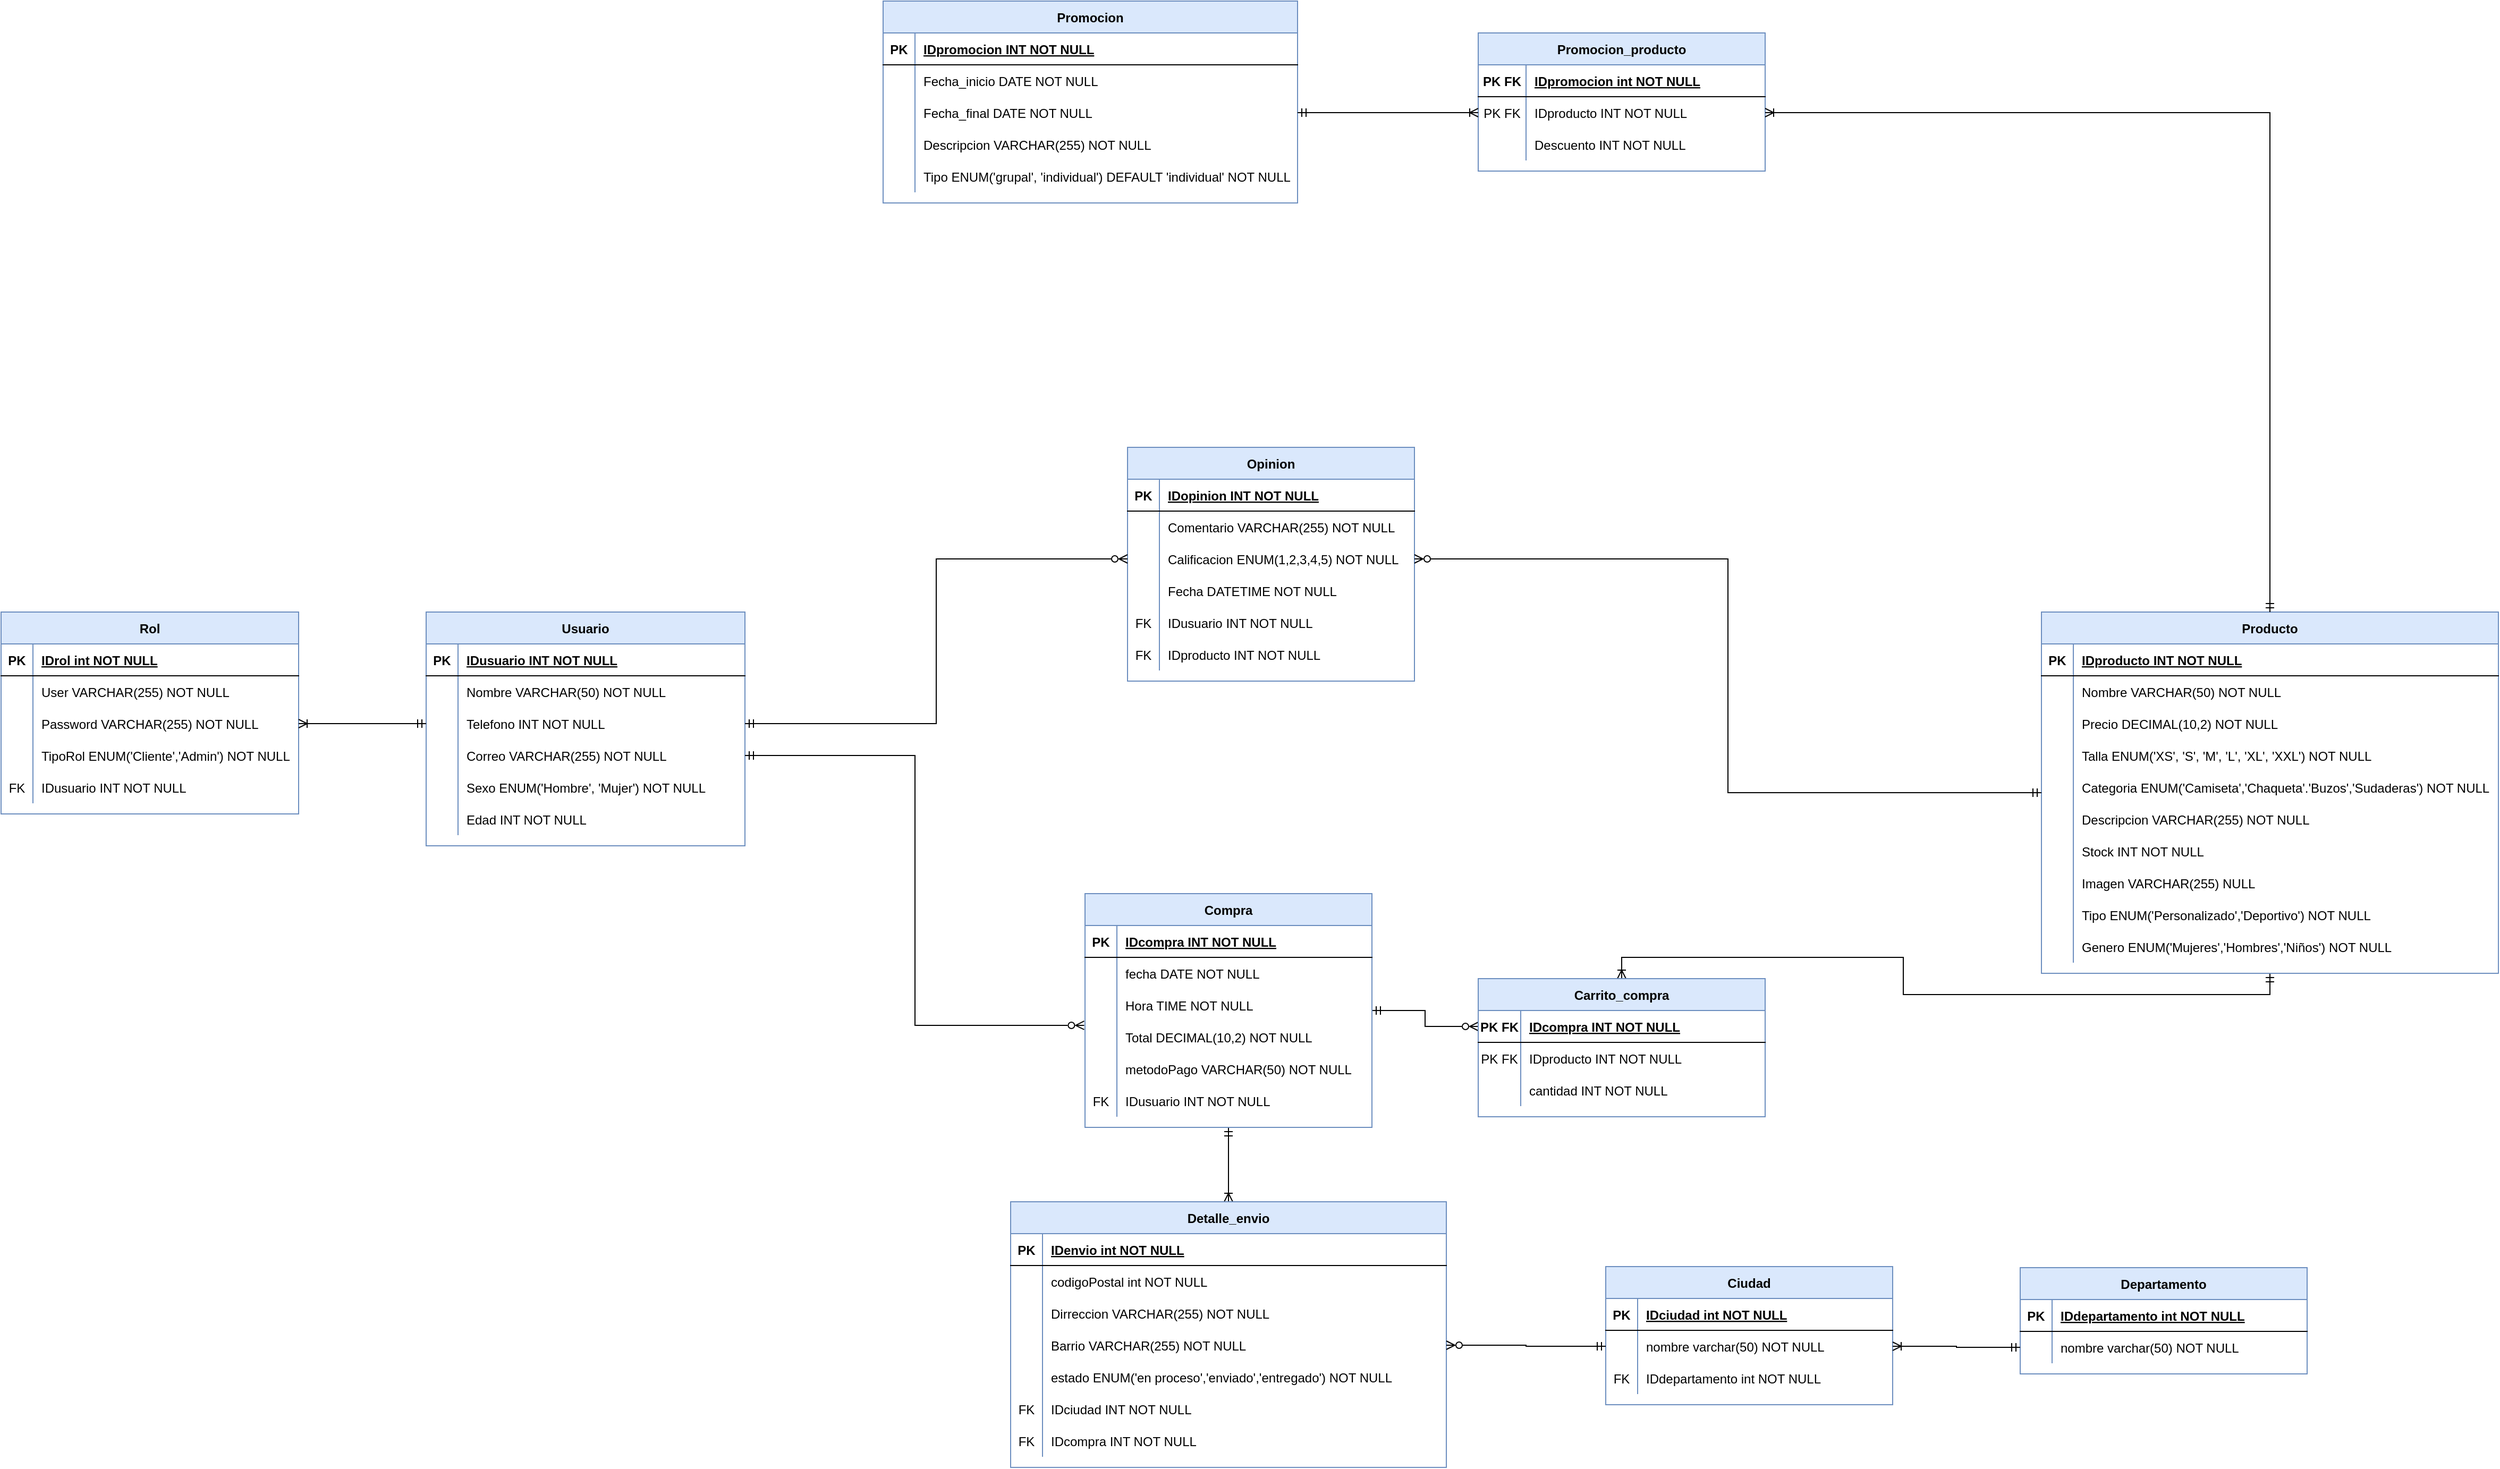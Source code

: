 <mxfile version="24.0.1" type="device">
  <diagram id="R2lEEEUBdFMjLlhIrx00" name="Page-1">
    <mxGraphModel dx="2776" dy="1704" grid="1" gridSize="10" guides="1" tooltips="1" connect="1" arrows="1" fold="1" page="1" pageScale="1" pageWidth="850" pageHeight="1100" math="0" shadow="0" extFonts="Permanent Marker^https://fonts.googleapis.com/css?family=Permanent+Marker">
      <root>
        <mxCell id="0" />
        <mxCell id="1" parent="0" />
        <mxCell id="p6yOA9K85U0eTnifS0jr-15" value="" style="edgeStyle=orthogonalEdgeStyle;rounded=0;orthogonalLoop=1;jettySize=auto;html=1;endArrow=ERzeroToMany;endFill=0;startArrow=ERmandOne;startFill=0;" parent="1" source="C-vyLk0tnHw3VtMMgP7b-23" target="NuNYNsoD6fQ-F5tMn1Qw-59" edge="1">
          <mxGeometry relative="1" as="geometry" />
        </mxCell>
        <mxCell id="p6yOA9K85U0eTnifS0jr-17" style="edgeStyle=orthogonalEdgeStyle;rounded=0;orthogonalLoop=1;jettySize=auto;html=1;exitX=0.5;exitY=1;exitDx=0;exitDy=0;entryX=0.5;entryY=0;entryDx=0;entryDy=0;startArrow=ERmandOne;startFill=0;endArrow=ERoneToMany;endFill=0;" parent="1" source="C-vyLk0tnHw3VtMMgP7b-23" target="NuNYNsoD6fQ-F5tMn1Qw-10" edge="1">
          <mxGeometry relative="1" as="geometry" />
        </mxCell>
        <mxCell id="C-vyLk0tnHw3VtMMgP7b-23" value="Compra" style="shape=table;startSize=30;container=1;collapsible=1;childLayout=tableLayout;fixedRows=1;rowLines=0;fontStyle=1;align=center;resizeLast=1;fillColor=#dae8fc;strokeColor=#6c8ebf;" parent="1" vertex="1">
          <mxGeometry x="-660" y="-150" width="270" height="220" as="geometry">
            <mxRectangle x="120" y="120" width="100" height="30" as="alternateBounds" />
          </mxGeometry>
        </mxCell>
        <mxCell id="C-vyLk0tnHw3VtMMgP7b-24" value="" style="shape=partialRectangle;collapsible=0;dropTarget=0;pointerEvents=0;fillColor=none;points=[[0,0.5],[1,0.5]];portConstraint=eastwest;top=0;left=0;right=0;bottom=1;" parent="C-vyLk0tnHw3VtMMgP7b-23" vertex="1">
          <mxGeometry y="30" width="270" height="30" as="geometry" />
        </mxCell>
        <mxCell id="C-vyLk0tnHw3VtMMgP7b-25" value="PK" style="shape=partialRectangle;overflow=hidden;connectable=0;fillColor=none;top=0;left=0;bottom=0;right=0;fontStyle=1;" parent="C-vyLk0tnHw3VtMMgP7b-24" vertex="1">
          <mxGeometry width="30" height="30" as="geometry">
            <mxRectangle width="30" height="30" as="alternateBounds" />
          </mxGeometry>
        </mxCell>
        <mxCell id="C-vyLk0tnHw3VtMMgP7b-26" value="IDcompra INT NOT NULL " style="shape=partialRectangle;overflow=hidden;connectable=0;fillColor=none;top=0;left=0;bottom=0;right=0;align=left;spacingLeft=6;fontStyle=5;" parent="C-vyLk0tnHw3VtMMgP7b-24" vertex="1">
          <mxGeometry x="30" width="240" height="30" as="geometry">
            <mxRectangle width="240" height="30" as="alternateBounds" />
          </mxGeometry>
        </mxCell>
        <mxCell id="C-vyLk0tnHw3VtMMgP7b-27" value="" style="shape=partialRectangle;collapsible=0;dropTarget=0;pointerEvents=0;fillColor=none;points=[[0,0.5],[1,0.5]];portConstraint=eastwest;top=0;left=0;right=0;bottom=0;" parent="C-vyLk0tnHw3VtMMgP7b-23" vertex="1">
          <mxGeometry y="60" width="270" height="30" as="geometry" />
        </mxCell>
        <mxCell id="C-vyLk0tnHw3VtMMgP7b-28" value="" style="shape=partialRectangle;overflow=hidden;connectable=0;fillColor=none;top=0;left=0;bottom=0;right=0;" parent="C-vyLk0tnHw3VtMMgP7b-27" vertex="1">
          <mxGeometry width="30" height="30" as="geometry">
            <mxRectangle width="30" height="30" as="alternateBounds" />
          </mxGeometry>
        </mxCell>
        <mxCell id="C-vyLk0tnHw3VtMMgP7b-29" value="fecha DATE NOT NULL" style="shape=partialRectangle;overflow=hidden;connectable=0;fillColor=none;top=0;left=0;bottom=0;right=0;align=left;spacingLeft=6;" parent="C-vyLk0tnHw3VtMMgP7b-27" vertex="1">
          <mxGeometry x="30" width="240" height="30" as="geometry">
            <mxRectangle width="240" height="30" as="alternateBounds" />
          </mxGeometry>
        </mxCell>
        <mxCell id="NuNYNsoD6fQ-F5tMn1Qw-1" style="shape=partialRectangle;collapsible=0;dropTarget=0;pointerEvents=0;fillColor=none;points=[[0,0.5],[1,0.5]];portConstraint=eastwest;top=0;left=0;right=0;bottom=0;" parent="C-vyLk0tnHw3VtMMgP7b-23" vertex="1">
          <mxGeometry y="90" width="270" height="30" as="geometry" />
        </mxCell>
        <mxCell id="NuNYNsoD6fQ-F5tMn1Qw-2" style="shape=partialRectangle;overflow=hidden;connectable=0;fillColor=none;top=0;left=0;bottom=0;right=0;" parent="NuNYNsoD6fQ-F5tMn1Qw-1" vertex="1">
          <mxGeometry width="30" height="30" as="geometry">
            <mxRectangle width="30" height="30" as="alternateBounds" />
          </mxGeometry>
        </mxCell>
        <mxCell id="NuNYNsoD6fQ-F5tMn1Qw-3" value="Hora TIME NOT NULL" style="shape=partialRectangle;overflow=hidden;connectable=0;fillColor=none;top=0;left=0;bottom=0;right=0;align=left;spacingLeft=6;" parent="NuNYNsoD6fQ-F5tMn1Qw-1" vertex="1">
          <mxGeometry x="30" width="240" height="30" as="geometry">
            <mxRectangle width="240" height="30" as="alternateBounds" />
          </mxGeometry>
        </mxCell>
        <mxCell id="NuNYNsoD6fQ-F5tMn1Qw-4" style="shape=partialRectangle;collapsible=0;dropTarget=0;pointerEvents=0;fillColor=none;points=[[0,0.5],[1,0.5]];portConstraint=eastwest;top=0;left=0;right=0;bottom=0;" parent="C-vyLk0tnHw3VtMMgP7b-23" vertex="1">
          <mxGeometry y="120" width="270" height="30" as="geometry" />
        </mxCell>
        <mxCell id="NuNYNsoD6fQ-F5tMn1Qw-5" style="shape=partialRectangle;overflow=hidden;connectable=0;fillColor=none;top=0;left=0;bottom=0;right=0;" parent="NuNYNsoD6fQ-F5tMn1Qw-4" vertex="1">
          <mxGeometry width="30" height="30" as="geometry">
            <mxRectangle width="30" height="30" as="alternateBounds" />
          </mxGeometry>
        </mxCell>
        <mxCell id="NuNYNsoD6fQ-F5tMn1Qw-6" value="Total DECIMAL(10,2) NOT NULL" style="shape=partialRectangle;overflow=hidden;connectable=0;fillColor=none;top=0;left=0;bottom=0;right=0;align=left;spacingLeft=6;" parent="NuNYNsoD6fQ-F5tMn1Qw-4" vertex="1">
          <mxGeometry x="30" width="240" height="30" as="geometry">
            <mxRectangle width="240" height="30" as="alternateBounds" />
          </mxGeometry>
        </mxCell>
        <mxCell id="NuNYNsoD6fQ-F5tMn1Qw-7" style="shape=partialRectangle;collapsible=0;dropTarget=0;pointerEvents=0;fillColor=none;points=[[0,0.5],[1,0.5]];portConstraint=eastwest;top=0;left=0;right=0;bottom=0;" parent="C-vyLk0tnHw3VtMMgP7b-23" vertex="1">
          <mxGeometry y="150" width="270" height="30" as="geometry" />
        </mxCell>
        <mxCell id="NuNYNsoD6fQ-F5tMn1Qw-8" style="shape=partialRectangle;overflow=hidden;connectable=0;fillColor=none;top=0;left=0;bottom=0;right=0;" parent="NuNYNsoD6fQ-F5tMn1Qw-7" vertex="1">
          <mxGeometry width="30" height="30" as="geometry">
            <mxRectangle width="30" height="30" as="alternateBounds" />
          </mxGeometry>
        </mxCell>
        <mxCell id="NuNYNsoD6fQ-F5tMn1Qw-9" value="metodoPago VARCHAR(50) NOT NULL" style="shape=partialRectangle;overflow=hidden;connectable=0;fillColor=none;top=0;left=0;bottom=0;right=0;align=left;spacingLeft=6;" parent="NuNYNsoD6fQ-F5tMn1Qw-7" vertex="1">
          <mxGeometry x="30" width="240" height="30" as="geometry">
            <mxRectangle width="240" height="30" as="alternateBounds" />
          </mxGeometry>
        </mxCell>
        <mxCell id="pE9UaWA2O0N3AF0zqDXH-1" style="shape=partialRectangle;collapsible=0;dropTarget=0;pointerEvents=0;fillColor=none;points=[[0,0.5],[1,0.5]];portConstraint=eastwest;top=0;left=0;right=0;bottom=0;" vertex="1" parent="C-vyLk0tnHw3VtMMgP7b-23">
          <mxGeometry y="180" width="270" height="30" as="geometry" />
        </mxCell>
        <mxCell id="pE9UaWA2O0N3AF0zqDXH-2" value="FK" style="shape=partialRectangle;overflow=hidden;connectable=0;fillColor=none;top=0;left=0;bottom=0;right=0;" vertex="1" parent="pE9UaWA2O0N3AF0zqDXH-1">
          <mxGeometry width="30" height="30" as="geometry">
            <mxRectangle width="30" height="30" as="alternateBounds" />
          </mxGeometry>
        </mxCell>
        <mxCell id="pE9UaWA2O0N3AF0zqDXH-3" value="IDusuario INT NOT NULL" style="shape=partialRectangle;overflow=hidden;connectable=0;fillColor=none;top=0;left=0;bottom=0;right=0;align=left;spacingLeft=6;" vertex="1" parent="pE9UaWA2O0N3AF0zqDXH-1">
          <mxGeometry x="30" width="240" height="30" as="geometry">
            <mxRectangle width="240" height="30" as="alternateBounds" />
          </mxGeometry>
        </mxCell>
        <mxCell id="NuNYNsoD6fQ-F5tMn1Qw-10" value="Detalle_envio" style="shape=table;startSize=30;container=1;collapsible=1;childLayout=tableLayout;fixedRows=1;rowLines=0;fontStyle=1;align=center;resizeLast=1;fillColor=#dae8fc;strokeColor=#6c8ebf;" parent="1" vertex="1">
          <mxGeometry x="-730" y="140" width="410" height="250" as="geometry">
            <mxRectangle x="120" y="120" width="100" height="30" as="alternateBounds" />
          </mxGeometry>
        </mxCell>
        <mxCell id="NuNYNsoD6fQ-F5tMn1Qw-11" value="" style="shape=partialRectangle;collapsible=0;dropTarget=0;pointerEvents=0;fillColor=none;points=[[0,0.5],[1,0.5]];portConstraint=eastwest;top=0;left=0;right=0;bottom=1;" parent="NuNYNsoD6fQ-F5tMn1Qw-10" vertex="1">
          <mxGeometry y="30" width="410" height="30" as="geometry" />
        </mxCell>
        <mxCell id="NuNYNsoD6fQ-F5tMn1Qw-12" value="PK" style="shape=partialRectangle;overflow=hidden;connectable=0;fillColor=none;top=0;left=0;bottom=0;right=0;fontStyle=1;" parent="NuNYNsoD6fQ-F5tMn1Qw-11" vertex="1">
          <mxGeometry width="30" height="30" as="geometry">
            <mxRectangle width="30" height="30" as="alternateBounds" />
          </mxGeometry>
        </mxCell>
        <mxCell id="NuNYNsoD6fQ-F5tMn1Qw-13" value="IDenvio int NOT NULL " style="shape=partialRectangle;overflow=hidden;connectable=0;fillColor=none;top=0;left=0;bottom=0;right=0;align=left;spacingLeft=6;fontStyle=5;" parent="NuNYNsoD6fQ-F5tMn1Qw-11" vertex="1">
          <mxGeometry x="30" width="380" height="30" as="geometry">
            <mxRectangle width="380" height="30" as="alternateBounds" />
          </mxGeometry>
        </mxCell>
        <mxCell id="NuNYNsoD6fQ-F5tMn1Qw-14" value="" style="shape=partialRectangle;collapsible=0;dropTarget=0;pointerEvents=0;fillColor=none;points=[[0,0.5],[1,0.5]];portConstraint=eastwest;top=0;left=0;right=0;bottom=0;" parent="NuNYNsoD6fQ-F5tMn1Qw-10" vertex="1">
          <mxGeometry y="60" width="410" height="30" as="geometry" />
        </mxCell>
        <mxCell id="NuNYNsoD6fQ-F5tMn1Qw-15" value="" style="shape=partialRectangle;overflow=hidden;connectable=0;fillColor=none;top=0;left=0;bottom=0;right=0;" parent="NuNYNsoD6fQ-F5tMn1Qw-14" vertex="1">
          <mxGeometry width="30" height="30" as="geometry">
            <mxRectangle width="30" height="30" as="alternateBounds" />
          </mxGeometry>
        </mxCell>
        <mxCell id="NuNYNsoD6fQ-F5tMn1Qw-16" value="codigoPostal int NOT NULL" style="shape=partialRectangle;overflow=hidden;connectable=0;fillColor=none;top=0;left=0;bottom=0;right=0;align=left;spacingLeft=6;" parent="NuNYNsoD6fQ-F5tMn1Qw-14" vertex="1">
          <mxGeometry x="30" width="380" height="30" as="geometry">
            <mxRectangle width="380" height="30" as="alternateBounds" />
          </mxGeometry>
        </mxCell>
        <mxCell id="NuNYNsoD6fQ-F5tMn1Qw-17" style="shape=partialRectangle;collapsible=0;dropTarget=0;pointerEvents=0;fillColor=none;points=[[0,0.5],[1,0.5]];portConstraint=eastwest;top=0;left=0;right=0;bottom=0;" parent="NuNYNsoD6fQ-F5tMn1Qw-10" vertex="1">
          <mxGeometry y="90" width="410" height="30" as="geometry" />
        </mxCell>
        <mxCell id="NuNYNsoD6fQ-F5tMn1Qw-18" style="shape=partialRectangle;overflow=hidden;connectable=0;fillColor=none;top=0;left=0;bottom=0;right=0;" parent="NuNYNsoD6fQ-F5tMn1Qw-17" vertex="1">
          <mxGeometry width="30" height="30" as="geometry">
            <mxRectangle width="30" height="30" as="alternateBounds" />
          </mxGeometry>
        </mxCell>
        <mxCell id="NuNYNsoD6fQ-F5tMn1Qw-19" value="Dirreccion VARCHAR(255) NOT NULL" style="shape=partialRectangle;overflow=hidden;connectable=0;fillColor=none;top=0;left=0;bottom=0;right=0;align=left;spacingLeft=6;" parent="NuNYNsoD6fQ-F5tMn1Qw-17" vertex="1">
          <mxGeometry x="30" width="380" height="30" as="geometry">
            <mxRectangle width="380" height="30" as="alternateBounds" />
          </mxGeometry>
        </mxCell>
        <mxCell id="NuNYNsoD6fQ-F5tMn1Qw-20" style="shape=partialRectangle;collapsible=0;dropTarget=0;pointerEvents=0;fillColor=none;points=[[0,0.5],[1,0.5]];portConstraint=eastwest;top=0;left=0;right=0;bottom=0;" parent="NuNYNsoD6fQ-F5tMn1Qw-10" vertex="1">
          <mxGeometry y="120" width="410" height="30" as="geometry" />
        </mxCell>
        <mxCell id="NuNYNsoD6fQ-F5tMn1Qw-21" style="shape=partialRectangle;overflow=hidden;connectable=0;fillColor=none;top=0;left=0;bottom=0;right=0;" parent="NuNYNsoD6fQ-F5tMn1Qw-20" vertex="1">
          <mxGeometry width="30" height="30" as="geometry">
            <mxRectangle width="30" height="30" as="alternateBounds" />
          </mxGeometry>
        </mxCell>
        <mxCell id="NuNYNsoD6fQ-F5tMn1Qw-22" value="Barrio VARCHAR(255) NOT NULL" style="shape=partialRectangle;overflow=hidden;connectable=0;fillColor=none;top=0;left=0;bottom=0;right=0;align=left;spacingLeft=6;" parent="NuNYNsoD6fQ-F5tMn1Qw-20" vertex="1">
          <mxGeometry x="30" width="380" height="30" as="geometry">
            <mxRectangle width="380" height="30" as="alternateBounds" />
          </mxGeometry>
        </mxCell>
        <mxCell id="NuNYNsoD6fQ-F5tMn1Qw-23" style="shape=partialRectangle;collapsible=0;dropTarget=0;pointerEvents=0;fillColor=none;points=[[0,0.5],[1,0.5]];portConstraint=eastwest;top=0;left=0;right=0;bottom=0;" parent="NuNYNsoD6fQ-F5tMn1Qw-10" vertex="1">
          <mxGeometry y="150" width="410" height="30" as="geometry" />
        </mxCell>
        <mxCell id="NuNYNsoD6fQ-F5tMn1Qw-24" style="shape=partialRectangle;overflow=hidden;connectable=0;fillColor=none;top=0;left=0;bottom=0;right=0;" parent="NuNYNsoD6fQ-F5tMn1Qw-23" vertex="1">
          <mxGeometry width="30" height="30" as="geometry">
            <mxRectangle width="30" height="30" as="alternateBounds" />
          </mxGeometry>
        </mxCell>
        <mxCell id="NuNYNsoD6fQ-F5tMn1Qw-25" value="estado ENUM(&#39;en proceso&#39;,&#39;enviado&#39;,&#39;entregado&#39;) NOT NULL" style="shape=partialRectangle;overflow=hidden;connectable=0;fillColor=none;top=0;left=0;bottom=0;right=0;align=left;spacingLeft=6;" parent="NuNYNsoD6fQ-F5tMn1Qw-23" vertex="1">
          <mxGeometry x="30" width="380" height="30" as="geometry">
            <mxRectangle width="380" height="30" as="alternateBounds" />
          </mxGeometry>
        </mxCell>
        <mxCell id="NuNYNsoD6fQ-F5tMn1Qw-218" style="shape=partialRectangle;collapsible=0;dropTarget=0;pointerEvents=0;fillColor=none;points=[[0,0.5],[1,0.5]];portConstraint=eastwest;top=0;left=0;right=0;bottom=0;" parent="NuNYNsoD6fQ-F5tMn1Qw-10" vertex="1">
          <mxGeometry y="180" width="410" height="30" as="geometry" />
        </mxCell>
        <mxCell id="NuNYNsoD6fQ-F5tMn1Qw-219" value="FK" style="shape=partialRectangle;overflow=hidden;connectable=0;fillColor=none;top=0;left=0;bottom=0;right=0;" parent="NuNYNsoD6fQ-F5tMn1Qw-218" vertex="1">
          <mxGeometry width="30" height="30" as="geometry">
            <mxRectangle width="30" height="30" as="alternateBounds" />
          </mxGeometry>
        </mxCell>
        <mxCell id="NuNYNsoD6fQ-F5tMn1Qw-220" value="IDciudad INT NOT NULL" style="shape=partialRectangle;overflow=hidden;connectable=0;fillColor=none;top=0;left=0;bottom=0;right=0;align=left;spacingLeft=6;" parent="NuNYNsoD6fQ-F5tMn1Qw-218" vertex="1">
          <mxGeometry x="30" width="380" height="30" as="geometry">
            <mxRectangle width="380" height="30" as="alternateBounds" />
          </mxGeometry>
        </mxCell>
        <mxCell id="NuNYNsoD6fQ-F5tMn1Qw-239" style="shape=partialRectangle;collapsible=0;dropTarget=0;pointerEvents=0;fillColor=none;points=[[0,0.5],[1,0.5]];portConstraint=eastwest;top=0;left=0;right=0;bottom=0;" parent="NuNYNsoD6fQ-F5tMn1Qw-10" vertex="1">
          <mxGeometry y="210" width="410" height="30" as="geometry" />
        </mxCell>
        <mxCell id="NuNYNsoD6fQ-F5tMn1Qw-240" value="FK" style="shape=partialRectangle;overflow=hidden;connectable=0;fillColor=none;top=0;left=0;bottom=0;right=0;" parent="NuNYNsoD6fQ-F5tMn1Qw-239" vertex="1">
          <mxGeometry width="30" height="30" as="geometry">
            <mxRectangle width="30" height="30" as="alternateBounds" />
          </mxGeometry>
        </mxCell>
        <mxCell id="NuNYNsoD6fQ-F5tMn1Qw-241" value="IDcompra INT NOT NULL" style="shape=partialRectangle;overflow=hidden;connectable=0;fillColor=none;top=0;left=0;bottom=0;right=0;align=left;spacingLeft=6;" parent="NuNYNsoD6fQ-F5tMn1Qw-239" vertex="1">
          <mxGeometry x="30" width="380" height="30" as="geometry">
            <mxRectangle width="380" height="30" as="alternateBounds" />
          </mxGeometry>
        </mxCell>
        <mxCell id="NuNYNsoD6fQ-F5tMn1Qw-26" value="Ciudad" style="shape=table;startSize=30;container=1;collapsible=1;childLayout=tableLayout;fixedRows=1;rowLines=0;fontStyle=1;align=center;resizeLast=1;fillColor=#dae8fc;strokeColor=#6c8ebf;" parent="1" vertex="1">
          <mxGeometry x="-170" y="201" width="270" height="130" as="geometry">
            <mxRectangle x="120" y="120" width="100" height="30" as="alternateBounds" />
          </mxGeometry>
        </mxCell>
        <mxCell id="NuNYNsoD6fQ-F5tMn1Qw-27" value="" style="shape=partialRectangle;collapsible=0;dropTarget=0;pointerEvents=0;fillColor=none;points=[[0,0.5],[1,0.5]];portConstraint=eastwest;top=0;left=0;right=0;bottom=1;" parent="NuNYNsoD6fQ-F5tMn1Qw-26" vertex="1">
          <mxGeometry y="30" width="270" height="30" as="geometry" />
        </mxCell>
        <mxCell id="NuNYNsoD6fQ-F5tMn1Qw-28" value="PK" style="shape=partialRectangle;overflow=hidden;connectable=0;fillColor=none;top=0;left=0;bottom=0;right=0;fontStyle=1;" parent="NuNYNsoD6fQ-F5tMn1Qw-27" vertex="1">
          <mxGeometry width="30" height="30" as="geometry">
            <mxRectangle width="30" height="30" as="alternateBounds" />
          </mxGeometry>
        </mxCell>
        <mxCell id="NuNYNsoD6fQ-F5tMn1Qw-29" value="IDciudad int NOT NULL " style="shape=partialRectangle;overflow=hidden;connectable=0;fillColor=none;top=0;left=0;bottom=0;right=0;align=left;spacingLeft=6;fontStyle=5;" parent="NuNYNsoD6fQ-F5tMn1Qw-27" vertex="1">
          <mxGeometry x="30" width="240" height="30" as="geometry">
            <mxRectangle width="240" height="30" as="alternateBounds" />
          </mxGeometry>
        </mxCell>
        <mxCell id="NuNYNsoD6fQ-F5tMn1Qw-30" value="" style="shape=partialRectangle;collapsible=0;dropTarget=0;pointerEvents=0;fillColor=none;points=[[0,0.5],[1,0.5]];portConstraint=eastwest;top=0;left=0;right=0;bottom=0;" parent="NuNYNsoD6fQ-F5tMn1Qw-26" vertex="1">
          <mxGeometry y="60" width="270" height="30" as="geometry" />
        </mxCell>
        <mxCell id="NuNYNsoD6fQ-F5tMn1Qw-31" value="" style="shape=partialRectangle;overflow=hidden;connectable=0;fillColor=none;top=0;left=0;bottom=0;right=0;" parent="NuNYNsoD6fQ-F5tMn1Qw-30" vertex="1">
          <mxGeometry width="30" height="30" as="geometry">
            <mxRectangle width="30" height="30" as="alternateBounds" />
          </mxGeometry>
        </mxCell>
        <mxCell id="NuNYNsoD6fQ-F5tMn1Qw-32" value="nombre varchar(50) NOT NULL" style="shape=partialRectangle;overflow=hidden;connectable=0;fillColor=none;top=0;left=0;bottom=0;right=0;align=left;spacingLeft=6;" parent="NuNYNsoD6fQ-F5tMn1Qw-30" vertex="1">
          <mxGeometry x="30" width="240" height="30" as="geometry">
            <mxRectangle width="240" height="30" as="alternateBounds" />
          </mxGeometry>
        </mxCell>
        <mxCell id="NuNYNsoD6fQ-F5tMn1Qw-33" style="shape=partialRectangle;collapsible=0;dropTarget=0;pointerEvents=0;fillColor=none;points=[[0,0.5],[1,0.5]];portConstraint=eastwest;top=0;left=0;right=0;bottom=0;" parent="NuNYNsoD6fQ-F5tMn1Qw-26" vertex="1">
          <mxGeometry y="90" width="270" height="30" as="geometry" />
        </mxCell>
        <mxCell id="NuNYNsoD6fQ-F5tMn1Qw-34" value="FK" style="shape=partialRectangle;overflow=hidden;connectable=0;fillColor=none;top=0;left=0;bottom=0;right=0;" parent="NuNYNsoD6fQ-F5tMn1Qw-33" vertex="1">
          <mxGeometry width="30" height="30" as="geometry">
            <mxRectangle width="30" height="30" as="alternateBounds" />
          </mxGeometry>
        </mxCell>
        <mxCell id="NuNYNsoD6fQ-F5tMn1Qw-35" value="IDdepartamento int NOT NULL" style="shape=partialRectangle;overflow=hidden;connectable=0;fillColor=none;top=0;left=0;bottom=0;right=0;align=left;spacingLeft=6;" parent="NuNYNsoD6fQ-F5tMn1Qw-33" vertex="1">
          <mxGeometry x="30" width="240" height="30" as="geometry">
            <mxRectangle width="240" height="30" as="alternateBounds" />
          </mxGeometry>
        </mxCell>
        <mxCell id="NuNYNsoD6fQ-F5tMn1Qw-42" value="Departamento" style="shape=table;startSize=30;container=1;collapsible=1;childLayout=tableLayout;fixedRows=1;rowLines=0;fontStyle=1;align=center;resizeLast=1;fillColor=#dae8fc;strokeColor=#6c8ebf;" parent="1" vertex="1">
          <mxGeometry x="220" y="202" width="270" height="100" as="geometry">
            <mxRectangle x="120" y="120" width="100" height="30" as="alternateBounds" />
          </mxGeometry>
        </mxCell>
        <mxCell id="NuNYNsoD6fQ-F5tMn1Qw-43" value="" style="shape=partialRectangle;collapsible=0;dropTarget=0;pointerEvents=0;fillColor=none;points=[[0,0.5],[1,0.5]];portConstraint=eastwest;top=0;left=0;right=0;bottom=1;" parent="NuNYNsoD6fQ-F5tMn1Qw-42" vertex="1">
          <mxGeometry y="30" width="270" height="30" as="geometry" />
        </mxCell>
        <mxCell id="NuNYNsoD6fQ-F5tMn1Qw-44" value="PK" style="shape=partialRectangle;overflow=hidden;connectable=0;fillColor=none;top=0;left=0;bottom=0;right=0;fontStyle=1;" parent="NuNYNsoD6fQ-F5tMn1Qw-43" vertex="1">
          <mxGeometry width="30" height="30" as="geometry">
            <mxRectangle width="30" height="30" as="alternateBounds" />
          </mxGeometry>
        </mxCell>
        <mxCell id="NuNYNsoD6fQ-F5tMn1Qw-45" value="IDdepartamento int NOT NULL " style="shape=partialRectangle;overflow=hidden;connectable=0;fillColor=none;top=0;left=0;bottom=0;right=0;align=left;spacingLeft=6;fontStyle=5;" parent="NuNYNsoD6fQ-F5tMn1Qw-43" vertex="1">
          <mxGeometry x="30" width="240" height="30" as="geometry">
            <mxRectangle width="240" height="30" as="alternateBounds" />
          </mxGeometry>
        </mxCell>
        <mxCell id="NuNYNsoD6fQ-F5tMn1Qw-46" value="" style="shape=partialRectangle;collapsible=0;dropTarget=0;pointerEvents=0;fillColor=none;points=[[0,0.5],[1,0.5]];portConstraint=eastwest;top=0;left=0;right=0;bottom=0;" parent="NuNYNsoD6fQ-F5tMn1Qw-42" vertex="1">
          <mxGeometry y="60" width="270" height="30" as="geometry" />
        </mxCell>
        <mxCell id="NuNYNsoD6fQ-F5tMn1Qw-47" value="" style="shape=partialRectangle;overflow=hidden;connectable=0;fillColor=none;top=0;left=0;bottom=0;right=0;" parent="NuNYNsoD6fQ-F5tMn1Qw-46" vertex="1">
          <mxGeometry width="30" height="30" as="geometry">
            <mxRectangle width="30" height="30" as="alternateBounds" />
          </mxGeometry>
        </mxCell>
        <mxCell id="NuNYNsoD6fQ-F5tMn1Qw-48" value="nombre varchar(50) NOT NULL" style="shape=partialRectangle;overflow=hidden;connectable=0;fillColor=none;top=0;left=0;bottom=0;right=0;align=left;spacingLeft=6;" parent="NuNYNsoD6fQ-F5tMn1Qw-46" vertex="1">
          <mxGeometry x="30" width="240" height="30" as="geometry">
            <mxRectangle width="240" height="30" as="alternateBounds" />
          </mxGeometry>
        </mxCell>
        <mxCell id="p6yOA9K85U0eTnifS0jr-16" style="edgeStyle=orthogonalEdgeStyle;rounded=0;orthogonalLoop=1;jettySize=auto;html=1;exitX=0.5;exitY=0;exitDx=0;exitDy=0;entryX=0.5;entryY=1;entryDx=0;entryDy=0;endArrow=ERmandOne;endFill=0;startArrow=ERoneToMany;startFill=0;" parent="1" source="NuNYNsoD6fQ-F5tMn1Qw-58" target="NuNYNsoD6fQ-F5tMn1Qw-74" edge="1">
          <mxGeometry relative="1" as="geometry" />
        </mxCell>
        <mxCell id="NuNYNsoD6fQ-F5tMn1Qw-58" value="Carrito_compra" style="shape=table;startSize=30;container=1;collapsible=1;childLayout=tableLayout;fixedRows=1;rowLines=0;fontStyle=1;align=center;resizeLast=1;fillColor=#dae8fc;strokeColor=#6c8ebf;" parent="1" vertex="1">
          <mxGeometry x="-290" y="-70" width="270" height="130" as="geometry">
            <mxRectangle x="120" y="120" width="100" height="30" as="alternateBounds" />
          </mxGeometry>
        </mxCell>
        <mxCell id="NuNYNsoD6fQ-F5tMn1Qw-59" value="" style="shape=partialRectangle;collapsible=0;dropTarget=0;pointerEvents=0;fillColor=none;points=[[0,0.5],[1,0.5]];portConstraint=eastwest;top=0;left=0;right=0;bottom=1;" parent="NuNYNsoD6fQ-F5tMn1Qw-58" vertex="1">
          <mxGeometry y="30" width="270" height="30" as="geometry" />
        </mxCell>
        <mxCell id="NuNYNsoD6fQ-F5tMn1Qw-60" value="PK FK" style="shape=partialRectangle;overflow=hidden;connectable=0;fillColor=none;top=0;left=0;bottom=0;right=0;fontStyle=1;" parent="NuNYNsoD6fQ-F5tMn1Qw-59" vertex="1">
          <mxGeometry width="40" height="30" as="geometry">
            <mxRectangle width="40" height="30" as="alternateBounds" />
          </mxGeometry>
        </mxCell>
        <mxCell id="NuNYNsoD6fQ-F5tMn1Qw-61" value="IDcompra INT NOT NULL " style="shape=partialRectangle;overflow=hidden;connectable=0;fillColor=none;top=0;left=0;bottom=0;right=0;align=left;spacingLeft=6;fontStyle=5;" parent="NuNYNsoD6fQ-F5tMn1Qw-59" vertex="1">
          <mxGeometry x="40" width="230" height="30" as="geometry">
            <mxRectangle width="230" height="30" as="alternateBounds" />
          </mxGeometry>
        </mxCell>
        <mxCell id="NuNYNsoD6fQ-F5tMn1Qw-62" value="" style="shape=partialRectangle;collapsible=0;dropTarget=0;pointerEvents=0;fillColor=none;points=[[0,0.5],[1,0.5]];portConstraint=eastwest;top=0;left=0;right=0;bottom=0;" parent="NuNYNsoD6fQ-F5tMn1Qw-58" vertex="1">
          <mxGeometry y="60" width="270" height="30" as="geometry" />
        </mxCell>
        <mxCell id="NuNYNsoD6fQ-F5tMn1Qw-63" value="PK FK" style="shape=partialRectangle;overflow=hidden;connectable=0;fillColor=none;top=0;left=0;bottom=0;right=0;" parent="NuNYNsoD6fQ-F5tMn1Qw-62" vertex="1">
          <mxGeometry width="40" height="30" as="geometry">
            <mxRectangle width="40" height="30" as="alternateBounds" />
          </mxGeometry>
        </mxCell>
        <mxCell id="NuNYNsoD6fQ-F5tMn1Qw-64" value="IDproducto INT NOT NULL" style="shape=partialRectangle;overflow=hidden;connectable=0;fillColor=none;top=0;left=0;bottom=0;right=0;align=left;spacingLeft=6;" parent="NuNYNsoD6fQ-F5tMn1Qw-62" vertex="1">
          <mxGeometry x="40" width="230" height="30" as="geometry">
            <mxRectangle width="230" height="30" as="alternateBounds" />
          </mxGeometry>
        </mxCell>
        <mxCell id="NuNYNsoD6fQ-F5tMn1Qw-65" style="shape=partialRectangle;collapsible=0;dropTarget=0;pointerEvents=0;fillColor=none;points=[[0,0.5],[1,0.5]];portConstraint=eastwest;top=0;left=0;right=0;bottom=0;" parent="NuNYNsoD6fQ-F5tMn1Qw-58" vertex="1">
          <mxGeometry y="90" width="270" height="30" as="geometry" />
        </mxCell>
        <mxCell id="NuNYNsoD6fQ-F5tMn1Qw-66" style="shape=partialRectangle;overflow=hidden;connectable=0;fillColor=none;top=0;left=0;bottom=0;right=0;" parent="NuNYNsoD6fQ-F5tMn1Qw-65" vertex="1">
          <mxGeometry width="40" height="30" as="geometry">
            <mxRectangle width="40" height="30" as="alternateBounds" />
          </mxGeometry>
        </mxCell>
        <mxCell id="NuNYNsoD6fQ-F5tMn1Qw-67" value="cantidad INT NOT NULL" style="shape=partialRectangle;overflow=hidden;connectable=0;fillColor=none;top=0;left=0;bottom=0;right=0;align=left;spacingLeft=6;" parent="NuNYNsoD6fQ-F5tMn1Qw-65" vertex="1">
          <mxGeometry x="40" width="230" height="30" as="geometry">
            <mxRectangle width="230" height="30" as="alternateBounds" />
          </mxGeometry>
        </mxCell>
        <mxCell id="NuNYNsoD6fQ-F5tMn1Qw-74" value="Producto" style="shape=table;startSize=30;container=1;collapsible=1;childLayout=tableLayout;fixedRows=1;rowLines=0;fontStyle=1;align=center;resizeLast=1;fillColor=#dae8fc;strokeColor=#6c8ebf;" parent="1" vertex="1">
          <mxGeometry x="240" y="-415" width="430" height="340" as="geometry">
            <mxRectangle x="120" y="120" width="100" height="30" as="alternateBounds" />
          </mxGeometry>
        </mxCell>
        <mxCell id="NuNYNsoD6fQ-F5tMn1Qw-75" value="" style="shape=partialRectangle;collapsible=0;dropTarget=0;pointerEvents=0;fillColor=none;points=[[0,0.5],[1,0.5]];portConstraint=eastwest;top=0;left=0;right=0;bottom=1;" parent="NuNYNsoD6fQ-F5tMn1Qw-74" vertex="1">
          <mxGeometry y="30" width="430" height="30" as="geometry" />
        </mxCell>
        <mxCell id="NuNYNsoD6fQ-F5tMn1Qw-76" value="PK" style="shape=partialRectangle;overflow=hidden;connectable=0;fillColor=none;top=0;left=0;bottom=0;right=0;fontStyle=1;" parent="NuNYNsoD6fQ-F5tMn1Qw-75" vertex="1">
          <mxGeometry width="30" height="30" as="geometry">
            <mxRectangle width="30" height="30" as="alternateBounds" />
          </mxGeometry>
        </mxCell>
        <mxCell id="NuNYNsoD6fQ-F5tMn1Qw-77" value="IDproducto INT NOT NULL " style="shape=partialRectangle;overflow=hidden;connectable=0;fillColor=none;top=0;left=0;bottom=0;right=0;align=left;spacingLeft=6;fontStyle=5;" parent="NuNYNsoD6fQ-F5tMn1Qw-75" vertex="1">
          <mxGeometry x="30" width="400" height="30" as="geometry">
            <mxRectangle width="400" height="30" as="alternateBounds" />
          </mxGeometry>
        </mxCell>
        <mxCell id="NuNYNsoD6fQ-F5tMn1Qw-78" value="" style="shape=partialRectangle;collapsible=0;dropTarget=0;pointerEvents=0;fillColor=none;points=[[0,0.5],[1,0.5]];portConstraint=eastwest;top=0;left=0;right=0;bottom=0;" parent="NuNYNsoD6fQ-F5tMn1Qw-74" vertex="1">
          <mxGeometry y="60" width="430" height="30" as="geometry" />
        </mxCell>
        <mxCell id="NuNYNsoD6fQ-F5tMn1Qw-79" value="" style="shape=partialRectangle;overflow=hidden;connectable=0;fillColor=none;top=0;left=0;bottom=0;right=0;" parent="NuNYNsoD6fQ-F5tMn1Qw-78" vertex="1">
          <mxGeometry width="30" height="30" as="geometry">
            <mxRectangle width="30" height="30" as="alternateBounds" />
          </mxGeometry>
        </mxCell>
        <mxCell id="NuNYNsoD6fQ-F5tMn1Qw-80" value="Nombre VARCHAR(50) NOT NULL" style="shape=partialRectangle;overflow=hidden;connectable=0;fillColor=none;top=0;left=0;bottom=0;right=0;align=left;spacingLeft=6;" parent="NuNYNsoD6fQ-F5tMn1Qw-78" vertex="1">
          <mxGeometry x="30" width="400" height="30" as="geometry">
            <mxRectangle width="400" height="30" as="alternateBounds" />
          </mxGeometry>
        </mxCell>
        <mxCell id="NuNYNsoD6fQ-F5tMn1Qw-81" style="shape=partialRectangle;collapsible=0;dropTarget=0;pointerEvents=0;fillColor=none;points=[[0,0.5],[1,0.5]];portConstraint=eastwest;top=0;left=0;right=0;bottom=0;" parent="NuNYNsoD6fQ-F5tMn1Qw-74" vertex="1">
          <mxGeometry y="90" width="430" height="30" as="geometry" />
        </mxCell>
        <mxCell id="NuNYNsoD6fQ-F5tMn1Qw-82" style="shape=partialRectangle;overflow=hidden;connectable=0;fillColor=none;top=0;left=0;bottom=0;right=0;" parent="NuNYNsoD6fQ-F5tMn1Qw-81" vertex="1">
          <mxGeometry width="30" height="30" as="geometry">
            <mxRectangle width="30" height="30" as="alternateBounds" />
          </mxGeometry>
        </mxCell>
        <mxCell id="NuNYNsoD6fQ-F5tMn1Qw-83" value="Precio DECIMAL(10,2) NOT NULL" style="shape=partialRectangle;overflow=hidden;connectable=0;fillColor=none;top=0;left=0;bottom=0;right=0;align=left;spacingLeft=6;" parent="NuNYNsoD6fQ-F5tMn1Qw-81" vertex="1">
          <mxGeometry x="30" width="400" height="30" as="geometry">
            <mxRectangle width="400" height="30" as="alternateBounds" />
          </mxGeometry>
        </mxCell>
        <mxCell id="NuNYNsoD6fQ-F5tMn1Qw-84" style="shape=partialRectangle;collapsible=0;dropTarget=0;pointerEvents=0;fillColor=none;points=[[0,0.5],[1,0.5]];portConstraint=eastwest;top=0;left=0;right=0;bottom=0;" parent="NuNYNsoD6fQ-F5tMn1Qw-74" vertex="1">
          <mxGeometry y="120" width="430" height="30" as="geometry" />
        </mxCell>
        <mxCell id="NuNYNsoD6fQ-F5tMn1Qw-85" style="shape=partialRectangle;overflow=hidden;connectable=0;fillColor=none;top=0;left=0;bottom=0;right=0;" parent="NuNYNsoD6fQ-F5tMn1Qw-84" vertex="1">
          <mxGeometry width="30" height="30" as="geometry">
            <mxRectangle width="30" height="30" as="alternateBounds" />
          </mxGeometry>
        </mxCell>
        <mxCell id="NuNYNsoD6fQ-F5tMn1Qw-86" value="Talla ENUM(&#39;XS&#39;, &#39;S&#39;, &#39;M&#39;, &#39;L&#39;, &#39;XL&#39;, &#39;XXL&#39;) NOT NULL" style="shape=partialRectangle;overflow=hidden;connectable=0;fillColor=none;top=0;left=0;bottom=0;right=0;align=left;spacingLeft=6;" parent="NuNYNsoD6fQ-F5tMn1Qw-84" vertex="1">
          <mxGeometry x="30" width="400" height="30" as="geometry">
            <mxRectangle width="400" height="30" as="alternateBounds" />
          </mxGeometry>
        </mxCell>
        <mxCell id="NuNYNsoD6fQ-F5tMn1Qw-87" style="shape=partialRectangle;collapsible=0;dropTarget=0;pointerEvents=0;fillColor=none;points=[[0,0.5],[1,0.5]];portConstraint=eastwest;top=0;left=0;right=0;bottom=0;" parent="NuNYNsoD6fQ-F5tMn1Qw-74" vertex="1">
          <mxGeometry y="150" width="430" height="30" as="geometry" />
        </mxCell>
        <mxCell id="NuNYNsoD6fQ-F5tMn1Qw-88" style="shape=partialRectangle;overflow=hidden;connectable=0;fillColor=none;top=0;left=0;bottom=0;right=0;" parent="NuNYNsoD6fQ-F5tMn1Qw-87" vertex="1">
          <mxGeometry width="30" height="30" as="geometry">
            <mxRectangle width="30" height="30" as="alternateBounds" />
          </mxGeometry>
        </mxCell>
        <mxCell id="NuNYNsoD6fQ-F5tMn1Qw-89" value="Categoria ENUM(&#39;Camiseta&#39;,&#39;Chaqueta&#39;.&#39;Buzos&#39;,&#39;Sudaderas&#39;) NOT NULL" style="shape=partialRectangle;overflow=hidden;connectable=0;fillColor=none;top=0;left=0;bottom=0;right=0;align=left;spacingLeft=6;" parent="NuNYNsoD6fQ-F5tMn1Qw-87" vertex="1">
          <mxGeometry x="30" width="400" height="30" as="geometry">
            <mxRectangle width="400" height="30" as="alternateBounds" />
          </mxGeometry>
        </mxCell>
        <mxCell id="NuNYNsoD6fQ-F5tMn1Qw-221" style="shape=partialRectangle;collapsible=0;dropTarget=0;pointerEvents=0;fillColor=none;points=[[0,0.5],[1,0.5]];portConstraint=eastwest;top=0;left=0;right=0;bottom=0;" parent="NuNYNsoD6fQ-F5tMn1Qw-74" vertex="1">
          <mxGeometry y="180" width="430" height="30" as="geometry" />
        </mxCell>
        <mxCell id="NuNYNsoD6fQ-F5tMn1Qw-222" style="shape=partialRectangle;overflow=hidden;connectable=0;fillColor=none;top=0;left=0;bottom=0;right=0;" parent="NuNYNsoD6fQ-F5tMn1Qw-221" vertex="1">
          <mxGeometry width="30" height="30" as="geometry">
            <mxRectangle width="30" height="30" as="alternateBounds" />
          </mxGeometry>
        </mxCell>
        <mxCell id="NuNYNsoD6fQ-F5tMn1Qw-223" value="Descripcion VARCHAR(255) NOT NULL" style="shape=partialRectangle;overflow=hidden;connectable=0;fillColor=none;top=0;left=0;bottom=0;right=0;align=left;spacingLeft=6;" parent="NuNYNsoD6fQ-F5tMn1Qw-221" vertex="1">
          <mxGeometry x="30" width="400" height="30" as="geometry">
            <mxRectangle width="400" height="30" as="alternateBounds" />
          </mxGeometry>
        </mxCell>
        <mxCell id="NuNYNsoD6fQ-F5tMn1Qw-224" style="shape=partialRectangle;collapsible=0;dropTarget=0;pointerEvents=0;fillColor=none;points=[[0,0.5],[1,0.5]];portConstraint=eastwest;top=0;left=0;right=0;bottom=0;" parent="NuNYNsoD6fQ-F5tMn1Qw-74" vertex="1">
          <mxGeometry y="210" width="430" height="30" as="geometry" />
        </mxCell>
        <mxCell id="NuNYNsoD6fQ-F5tMn1Qw-225" style="shape=partialRectangle;overflow=hidden;connectable=0;fillColor=none;top=0;left=0;bottom=0;right=0;" parent="NuNYNsoD6fQ-F5tMn1Qw-224" vertex="1">
          <mxGeometry width="30" height="30" as="geometry">
            <mxRectangle width="30" height="30" as="alternateBounds" />
          </mxGeometry>
        </mxCell>
        <mxCell id="NuNYNsoD6fQ-F5tMn1Qw-226" value="Stock INT NOT NULL" style="shape=partialRectangle;overflow=hidden;connectable=0;fillColor=none;top=0;left=0;bottom=0;right=0;align=left;spacingLeft=6;" parent="NuNYNsoD6fQ-F5tMn1Qw-224" vertex="1">
          <mxGeometry x="30" width="400" height="30" as="geometry">
            <mxRectangle width="400" height="30" as="alternateBounds" />
          </mxGeometry>
        </mxCell>
        <mxCell id="NuNYNsoD6fQ-F5tMn1Qw-227" style="shape=partialRectangle;collapsible=0;dropTarget=0;pointerEvents=0;fillColor=none;points=[[0,0.5],[1,0.5]];portConstraint=eastwest;top=0;left=0;right=0;bottom=0;" parent="NuNYNsoD6fQ-F5tMn1Qw-74" vertex="1">
          <mxGeometry y="240" width="430" height="30" as="geometry" />
        </mxCell>
        <mxCell id="NuNYNsoD6fQ-F5tMn1Qw-228" style="shape=partialRectangle;overflow=hidden;connectable=0;fillColor=none;top=0;left=0;bottom=0;right=0;" parent="NuNYNsoD6fQ-F5tMn1Qw-227" vertex="1">
          <mxGeometry width="30" height="30" as="geometry">
            <mxRectangle width="30" height="30" as="alternateBounds" />
          </mxGeometry>
        </mxCell>
        <mxCell id="NuNYNsoD6fQ-F5tMn1Qw-229" value="Imagen VARCHAR(255) NULL" style="shape=partialRectangle;overflow=hidden;connectable=0;fillColor=none;top=0;left=0;bottom=0;right=0;align=left;spacingLeft=6;" parent="NuNYNsoD6fQ-F5tMn1Qw-227" vertex="1">
          <mxGeometry x="30" width="400" height="30" as="geometry">
            <mxRectangle width="400" height="30" as="alternateBounds" />
          </mxGeometry>
        </mxCell>
        <mxCell id="NuNYNsoD6fQ-F5tMn1Qw-230" style="shape=partialRectangle;collapsible=0;dropTarget=0;pointerEvents=0;fillColor=none;points=[[0,0.5],[1,0.5]];portConstraint=eastwest;top=0;left=0;right=0;bottom=0;" parent="NuNYNsoD6fQ-F5tMn1Qw-74" vertex="1">
          <mxGeometry y="270" width="430" height="30" as="geometry" />
        </mxCell>
        <mxCell id="NuNYNsoD6fQ-F5tMn1Qw-231" style="shape=partialRectangle;overflow=hidden;connectable=0;fillColor=none;top=0;left=0;bottom=0;right=0;" parent="NuNYNsoD6fQ-F5tMn1Qw-230" vertex="1">
          <mxGeometry width="30" height="30" as="geometry">
            <mxRectangle width="30" height="30" as="alternateBounds" />
          </mxGeometry>
        </mxCell>
        <mxCell id="NuNYNsoD6fQ-F5tMn1Qw-232" value="Tipo ENUM(&#39;Personalizado&#39;,&#39;Deportivo&#39;) NOT NULL" style="shape=partialRectangle;overflow=hidden;connectable=0;fillColor=none;top=0;left=0;bottom=0;right=0;align=left;spacingLeft=6;" parent="NuNYNsoD6fQ-F5tMn1Qw-230" vertex="1">
          <mxGeometry x="30" width="400" height="30" as="geometry">
            <mxRectangle width="400" height="30" as="alternateBounds" />
          </mxGeometry>
        </mxCell>
        <mxCell id="YR1wrZps090NS7258zNs-7" style="shape=partialRectangle;collapsible=0;dropTarget=0;pointerEvents=0;fillColor=none;points=[[0,0.5],[1,0.5]];portConstraint=eastwest;top=0;left=0;right=0;bottom=0;" parent="NuNYNsoD6fQ-F5tMn1Qw-74" vertex="1">
          <mxGeometry y="300" width="430" height="30" as="geometry" />
        </mxCell>
        <mxCell id="YR1wrZps090NS7258zNs-8" style="shape=partialRectangle;overflow=hidden;connectable=0;fillColor=none;top=0;left=0;bottom=0;right=0;" parent="YR1wrZps090NS7258zNs-7" vertex="1">
          <mxGeometry width="30" height="30" as="geometry">
            <mxRectangle width="30" height="30" as="alternateBounds" />
          </mxGeometry>
        </mxCell>
        <mxCell id="YR1wrZps090NS7258zNs-9" value="Genero ENUM(&#39;Mujeres&#39;,&#39;Hombres&#39;,&#39;Niños&#39;) NOT NULL" style="shape=partialRectangle;overflow=hidden;connectable=0;fillColor=none;top=0;left=0;bottom=0;right=0;align=left;spacingLeft=6;" parent="YR1wrZps090NS7258zNs-7" vertex="1">
          <mxGeometry x="30" width="400" height="30" as="geometry">
            <mxRectangle width="400" height="30" as="alternateBounds" />
          </mxGeometry>
        </mxCell>
        <mxCell id="NuNYNsoD6fQ-F5tMn1Qw-90" value="Opinion" style="shape=table;startSize=30;container=1;collapsible=1;childLayout=tableLayout;fixedRows=1;rowLines=0;fontStyle=1;align=center;resizeLast=1;fillColor=#dae8fc;strokeColor=#6c8ebf;" parent="1" vertex="1">
          <mxGeometry x="-620" y="-570" width="270" height="220" as="geometry">
            <mxRectangle x="120" y="120" width="100" height="30" as="alternateBounds" />
          </mxGeometry>
        </mxCell>
        <mxCell id="NuNYNsoD6fQ-F5tMn1Qw-91" value="" style="shape=partialRectangle;collapsible=0;dropTarget=0;pointerEvents=0;fillColor=none;points=[[0,0.5],[1,0.5]];portConstraint=eastwest;top=0;left=0;right=0;bottom=1;" parent="NuNYNsoD6fQ-F5tMn1Qw-90" vertex="1">
          <mxGeometry y="30" width="270" height="30" as="geometry" />
        </mxCell>
        <mxCell id="NuNYNsoD6fQ-F5tMn1Qw-92" value="PK" style="shape=partialRectangle;overflow=hidden;connectable=0;fillColor=none;top=0;left=0;bottom=0;right=0;fontStyle=1;" parent="NuNYNsoD6fQ-F5tMn1Qw-91" vertex="1">
          <mxGeometry width="30" height="30" as="geometry">
            <mxRectangle width="30" height="30" as="alternateBounds" />
          </mxGeometry>
        </mxCell>
        <mxCell id="NuNYNsoD6fQ-F5tMn1Qw-93" value="IDopinion INT NOT NULL " style="shape=partialRectangle;overflow=hidden;connectable=0;fillColor=none;top=0;left=0;bottom=0;right=0;align=left;spacingLeft=6;fontStyle=5;" parent="NuNYNsoD6fQ-F5tMn1Qw-91" vertex="1">
          <mxGeometry x="30" width="240" height="30" as="geometry">
            <mxRectangle width="240" height="30" as="alternateBounds" />
          </mxGeometry>
        </mxCell>
        <mxCell id="NuNYNsoD6fQ-F5tMn1Qw-94" value="" style="shape=partialRectangle;collapsible=0;dropTarget=0;pointerEvents=0;fillColor=none;points=[[0,0.5],[1,0.5]];portConstraint=eastwest;top=0;left=0;right=0;bottom=0;" parent="NuNYNsoD6fQ-F5tMn1Qw-90" vertex="1">
          <mxGeometry y="60" width="270" height="30" as="geometry" />
        </mxCell>
        <mxCell id="NuNYNsoD6fQ-F5tMn1Qw-95" value="" style="shape=partialRectangle;overflow=hidden;connectable=0;fillColor=none;top=0;left=0;bottom=0;right=0;" parent="NuNYNsoD6fQ-F5tMn1Qw-94" vertex="1">
          <mxGeometry width="30" height="30" as="geometry">
            <mxRectangle width="30" height="30" as="alternateBounds" />
          </mxGeometry>
        </mxCell>
        <mxCell id="NuNYNsoD6fQ-F5tMn1Qw-96" value="Comentario VARCHAR(255) NOT NULL" style="shape=partialRectangle;overflow=hidden;connectable=0;fillColor=none;top=0;left=0;bottom=0;right=0;align=left;spacingLeft=6;" parent="NuNYNsoD6fQ-F5tMn1Qw-94" vertex="1">
          <mxGeometry x="30" width="240" height="30" as="geometry">
            <mxRectangle width="240" height="30" as="alternateBounds" />
          </mxGeometry>
        </mxCell>
        <mxCell id="NuNYNsoD6fQ-F5tMn1Qw-97" style="shape=partialRectangle;collapsible=0;dropTarget=0;pointerEvents=0;fillColor=none;points=[[0,0.5],[1,0.5]];portConstraint=eastwest;top=0;left=0;right=0;bottom=0;" parent="NuNYNsoD6fQ-F5tMn1Qw-90" vertex="1">
          <mxGeometry y="90" width="270" height="30" as="geometry" />
        </mxCell>
        <mxCell id="NuNYNsoD6fQ-F5tMn1Qw-98" style="shape=partialRectangle;overflow=hidden;connectable=0;fillColor=none;top=0;left=0;bottom=0;right=0;" parent="NuNYNsoD6fQ-F5tMn1Qw-97" vertex="1">
          <mxGeometry width="30" height="30" as="geometry">
            <mxRectangle width="30" height="30" as="alternateBounds" />
          </mxGeometry>
        </mxCell>
        <mxCell id="NuNYNsoD6fQ-F5tMn1Qw-99" value="Calificacion ENUM(1,2,3,4,5) NOT NULL" style="shape=partialRectangle;overflow=hidden;connectable=0;fillColor=none;top=0;left=0;bottom=0;right=0;align=left;spacingLeft=6;" parent="NuNYNsoD6fQ-F5tMn1Qw-97" vertex="1">
          <mxGeometry x="30" width="240" height="30" as="geometry">
            <mxRectangle width="240" height="30" as="alternateBounds" />
          </mxGeometry>
        </mxCell>
        <mxCell id="NuNYNsoD6fQ-F5tMn1Qw-100" style="shape=partialRectangle;collapsible=0;dropTarget=0;pointerEvents=0;fillColor=none;points=[[0,0.5],[1,0.5]];portConstraint=eastwest;top=0;left=0;right=0;bottom=0;" parent="NuNYNsoD6fQ-F5tMn1Qw-90" vertex="1">
          <mxGeometry y="120" width="270" height="30" as="geometry" />
        </mxCell>
        <mxCell id="NuNYNsoD6fQ-F5tMn1Qw-101" style="shape=partialRectangle;overflow=hidden;connectable=0;fillColor=none;top=0;left=0;bottom=0;right=0;" parent="NuNYNsoD6fQ-F5tMn1Qw-100" vertex="1">
          <mxGeometry width="30" height="30" as="geometry">
            <mxRectangle width="30" height="30" as="alternateBounds" />
          </mxGeometry>
        </mxCell>
        <mxCell id="NuNYNsoD6fQ-F5tMn1Qw-102" value="Fecha DATETIME NOT NULL" style="shape=partialRectangle;overflow=hidden;connectable=0;fillColor=none;top=0;left=0;bottom=0;right=0;align=left;spacingLeft=6;" parent="NuNYNsoD6fQ-F5tMn1Qw-100" vertex="1">
          <mxGeometry x="30" width="240" height="30" as="geometry">
            <mxRectangle width="240" height="30" as="alternateBounds" />
          </mxGeometry>
        </mxCell>
        <mxCell id="NuNYNsoD6fQ-F5tMn1Qw-233" style="shape=partialRectangle;collapsible=0;dropTarget=0;pointerEvents=0;fillColor=none;points=[[0,0.5],[1,0.5]];portConstraint=eastwest;top=0;left=0;right=0;bottom=0;" parent="NuNYNsoD6fQ-F5tMn1Qw-90" vertex="1">
          <mxGeometry y="150" width="270" height="30" as="geometry" />
        </mxCell>
        <mxCell id="NuNYNsoD6fQ-F5tMn1Qw-234" value="FK" style="shape=partialRectangle;overflow=hidden;connectable=0;fillColor=none;top=0;left=0;bottom=0;right=0;" parent="NuNYNsoD6fQ-F5tMn1Qw-233" vertex="1">
          <mxGeometry width="30" height="30" as="geometry">
            <mxRectangle width="30" height="30" as="alternateBounds" />
          </mxGeometry>
        </mxCell>
        <mxCell id="NuNYNsoD6fQ-F5tMn1Qw-235" value="IDusuario INT NOT NULL" style="shape=partialRectangle;overflow=hidden;connectable=0;fillColor=none;top=0;left=0;bottom=0;right=0;align=left;spacingLeft=6;" parent="NuNYNsoD6fQ-F5tMn1Qw-233" vertex="1">
          <mxGeometry x="30" width="240" height="30" as="geometry">
            <mxRectangle width="240" height="30" as="alternateBounds" />
          </mxGeometry>
        </mxCell>
        <mxCell id="NuNYNsoD6fQ-F5tMn1Qw-236" style="shape=partialRectangle;collapsible=0;dropTarget=0;pointerEvents=0;fillColor=none;points=[[0,0.5],[1,0.5]];portConstraint=eastwest;top=0;left=0;right=0;bottom=0;" parent="NuNYNsoD6fQ-F5tMn1Qw-90" vertex="1">
          <mxGeometry y="180" width="270" height="30" as="geometry" />
        </mxCell>
        <mxCell id="NuNYNsoD6fQ-F5tMn1Qw-237" value="FK" style="shape=partialRectangle;overflow=hidden;connectable=0;fillColor=none;top=0;left=0;bottom=0;right=0;" parent="NuNYNsoD6fQ-F5tMn1Qw-236" vertex="1">
          <mxGeometry width="30" height="30" as="geometry">
            <mxRectangle width="30" height="30" as="alternateBounds" />
          </mxGeometry>
        </mxCell>
        <mxCell id="NuNYNsoD6fQ-F5tMn1Qw-238" value="IDproducto INT NOT NULL" style="shape=partialRectangle;overflow=hidden;connectable=0;fillColor=none;top=0;left=0;bottom=0;right=0;align=left;spacingLeft=6;" parent="NuNYNsoD6fQ-F5tMn1Qw-236" vertex="1">
          <mxGeometry x="30" width="240" height="30" as="geometry">
            <mxRectangle width="240" height="30" as="alternateBounds" />
          </mxGeometry>
        </mxCell>
        <mxCell id="NuNYNsoD6fQ-F5tMn1Qw-122" value="Usuario" style="shape=table;startSize=30;container=1;collapsible=1;childLayout=tableLayout;fixedRows=1;rowLines=0;fontStyle=1;align=center;resizeLast=1;fillColor=#dae8fc;strokeColor=#6c8ebf;" parent="1" vertex="1">
          <mxGeometry x="-1280" y="-415" width="300" height="220" as="geometry">
            <mxRectangle x="120" y="120" width="100" height="30" as="alternateBounds" />
          </mxGeometry>
        </mxCell>
        <mxCell id="NuNYNsoD6fQ-F5tMn1Qw-123" value="" style="shape=partialRectangle;collapsible=0;dropTarget=0;pointerEvents=0;fillColor=none;points=[[0,0.5],[1,0.5]];portConstraint=eastwest;top=0;left=0;right=0;bottom=1;" parent="NuNYNsoD6fQ-F5tMn1Qw-122" vertex="1">
          <mxGeometry y="30" width="300" height="30" as="geometry" />
        </mxCell>
        <mxCell id="NuNYNsoD6fQ-F5tMn1Qw-124" value="PK" style="shape=partialRectangle;overflow=hidden;connectable=0;fillColor=none;top=0;left=0;bottom=0;right=0;fontStyle=1;" parent="NuNYNsoD6fQ-F5tMn1Qw-123" vertex="1">
          <mxGeometry width="30" height="30" as="geometry">
            <mxRectangle width="30" height="30" as="alternateBounds" />
          </mxGeometry>
        </mxCell>
        <mxCell id="NuNYNsoD6fQ-F5tMn1Qw-125" value="IDusuario INT NOT NULL " style="shape=partialRectangle;overflow=hidden;connectable=0;fillColor=none;top=0;left=0;bottom=0;right=0;align=left;spacingLeft=6;fontStyle=5;" parent="NuNYNsoD6fQ-F5tMn1Qw-123" vertex="1">
          <mxGeometry x="30" width="270" height="30" as="geometry">
            <mxRectangle width="270" height="30" as="alternateBounds" />
          </mxGeometry>
        </mxCell>
        <mxCell id="NuNYNsoD6fQ-F5tMn1Qw-126" value="" style="shape=partialRectangle;collapsible=0;dropTarget=0;pointerEvents=0;fillColor=none;points=[[0,0.5],[1,0.5]];portConstraint=eastwest;top=0;left=0;right=0;bottom=0;" parent="NuNYNsoD6fQ-F5tMn1Qw-122" vertex="1">
          <mxGeometry y="60" width="300" height="30" as="geometry" />
        </mxCell>
        <mxCell id="NuNYNsoD6fQ-F5tMn1Qw-127" value="" style="shape=partialRectangle;overflow=hidden;connectable=0;fillColor=none;top=0;left=0;bottom=0;right=0;" parent="NuNYNsoD6fQ-F5tMn1Qw-126" vertex="1">
          <mxGeometry width="30" height="30" as="geometry">
            <mxRectangle width="30" height="30" as="alternateBounds" />
          </mxGeometry>
        </mxCell>
        <mxCell id="NuNYNsoD6fQ-F5tMn1Qw-128" value="Nombre VARCHAR(50) NOT NULL" style="shape=partialRectangle;overflow=hidden;connectable=0;fillColor=none;top=0;left=0;bottom=0;right=0;align=left;spacingLeft=6;" parent="NuNYNsoD6fQ-F5tMn1Qw-126" vertex="1">
          <mxGeometry x="30" width="270" height="30" as="geometry">
            <mxRectangle width="270" height="30" as="alternateBounds" />
          </mxGeometry>
        </mxCell>
        <mxCell id="NuNYNsoD6fQ-F5tMn1Qw-129" style="shape=partialRectangle;collapsible=0;dropTarget=0;pointerEvents=0;fillColor=none;points=[[0,0.5],[1,0.5]];portConstraint=eastwest;top=0;left=0;right=0;bottom=0;" parent="NuNYNsoD6fQ-F5tMn1Qw-122" vertex="1">
          <mxGeometry y="90" width="300" height="30" as="geometry" />
        </mxCell>
        <mxCell id="NuNYNsoD6fQ-F5tMn1Qw-130" style="shape=partialRectangle;overflow=hidden;connectable=0;fillColor=none;top=0;left=0;bottom=0;right=0;" parent="NuNYNsoD6fQ-F5tMn1Qw-129" vertex="1">
          <mxGeometry width="30" height="30" as="geometry">
            <mxRectangle width="30" height="30" as="alternateBounds" />
          </mxGeometry>
        </mxCell>
        <mxCell id="NuNYNsoD6fQ-F5tMn1Qw-131" value="Telefono INT NOT NULL" style="shape=partialRectangle;overflow=hidden;connectable=0;fillColor=none;top=0;left=0;bottom=0;right=0;align=left;spacingLeft=6;" parent="NuNYNsoD6fQ-F5tMn1Qw-129" vertex="1">
          <mxGeometry x="30" width="270" height="30" as="geometry">
            <mxRectangle width="270" height="30" as="alternateBounds" />
          </mxGeometry>
        </mxCell>
        <mxCell id="NuNYNsoD6fQ-F5tMn1Qw-132" style="shape=partialRectangle;collapsible=0;dropTarget=0;pointerEvents=0;fillColor=none;points=[[0,0.5],[1,0.5]];portConstraint=eastwest;top=0;left=0;right=0;bottom=0;" parent="NuNYNsoD6fQ-F5tMn1Qw-122" vertex="1">
          <mxGeometry y="120" width="300" height="30" as="geometry" />
        </mxCell>
        <mxCell id="NuNYNsoD6fQ-F5tMn1Qw-133" style="shape=partialRectangle;overflow=hidden;connectable=0;fillColor=none;top=0;left=0;bottom=0;right=0;" parent="NuNYNsoD6fQ-F5tMn1Qw-132" vertex="1">
          <mxGeometry width="30" height="30" as="geometry">
            <mxRectangle width="30" height="30" as="alternateBounds" />
          </mxGeometry>
        </mxCell>
        <mxCell id="NuNYNsoD6fQ-F5tMn1Qw-134" value="Correo VARCHAR(255) NOT NULL" style="shape=partialRectangle;overflow=hidden;connectable=0;fillColor=none;top=0;left=0;bottom=0;right=0;align=left;spacingLeft=6;" parent="NuNYNsoD6fQ-F5tMn1Qw-132" vertex="1">
          <mxGeometry x="30" width="270" height="30" as="geometry">
            <mxRectangle width="270" height="30" as="alternateBounds" />
          </mxGeometry>
        </mxCell>
        <mxCell id="YR1wrZps090NS7258zNs-1" style="shape=partialRectangle;collapsible=0;dropTarget=0;pointerEvents=0;fillColor=none;points=[[0,0.5],[1,0.5]];portConstraint=eastwest;top=0;left=0;right=0;bottom=0;" parent="NuNYNsoD6fQ-F5tMn1Qw-122" vertex="1">
          <mxGeometry y="150" width="300" height="30" as="geometry" />
        </mxCell>
        <mxCell id="YR1wrZps090NS7258zNs-2" style="shape=partialRectangle;overflow=hidden;connectable=0;fillColor=none;top=0;left=0;bottom=0;right=0;" parent="YR1wrZps090NS7258zNs-1" vertex="1">
          <mxGeometry width="30" height="30" as="geometry">
            <mxRectangle width="30" height="30" as="alternateBounds" />
          </mxGeometry>
        </mxCell>
        <mxCell id="YR1wrZps090NS7258zNs-3" value="Sexo ENUM(&#39;Hombre&#39;, &#39;Mujer&#39;) NOT NULL" style="shape=partialRectangle;overflow=hidden;connectable=0;fillColor=none;top=0;left=0;bottom=0;right=0;align=left;spacingLeft=6;" parent="YR1wrZps090NS7258zNs-1" vertex="1">
          <mxGeometry x="30" width="270" height="30" as="geometry">
            <mxRectangle width="270" height="30" as="alternateBounds" />
          </mxGeometry>
        </mxCell>
        <mxCell id="YR1wrZps090NS7258zNs-4" style="shape=partialRectangle;collapsible=0;dropTarget=0;pointerEvents=0;fillColor=none;points=[[0,0.5],[1,0.5]];portConstraint=eastwest;top=0;left=0;right=0;bottom=0;" parent="NuNYNsoD6fQ-F5tMn1Qw-122" vertex="1">
          <mxGeometry y="180" width="300" height="30" as="geometry" />
        </mxCell>
        <mxCell id="YR1wrZps090NS7258zNs-5" style="shape=partialRectangle;overflow=hidden;connectable=0;fillColor=none;top=0;left=0;bottom=0;right=0;" parent="YR1wrZps090NS7258zNs-4" vertex="1">
          <mxGeometry width="30" height="30" as="geometry">
            <mxRectangle width="30" height="30" as="alternateBounds" />
          </mxGeometry>
        </mxCell>
        <mxCell id="YR1wrZps090NS7258zNs-6" value="Edad INT NOT NULL" style="shape=partialRectangle;overflow=hidden;connectable=0;fillColor=none;top=0;left=0;bottom=0;right=0;align=left;spacingLeft=6;" parent="YR1wrZps090NS7258zNs-4" vertex="1">
          <mxGeometry x="30" width="270" height="30" as="geometry">
            <mxRectangle width="270" height="30" as="alternateBounds" />
          </mxGeometry>
        </mxCell>
        <mxCell id="NuNYNsoD6fQ-F5tMn1Qw-138" value="Rol" style="shape=table;startSize=30;container=1;collapsible=1;childLayout=tableLayout;fixedRows=1;rowLines=0;fontStyle=1;align=center;resizeLast=1;fillColor=#dae8fc;strokeColor=#6c8ebf;" parent="1" vertex="1">
          <mxGeometry x="-1680" y="-415" width="280" height="190" as="geometry">
            <mxRectangle x="120" y="120" width="100" height="30" as="alternateBounds" />
          </mxGeometry>
        </mxCell>
        <mxCell id="NuNYNsoD6fQ-F5tMn1Qw-139" value="" style="shape=partialRectangle;collapsible=0;dropTarget=0;pointerEvents=0;fillColor=none;points=[[0,0.5],[1,0.5]];portConstraint=eastwest;top=0;left=0;right=0;bottom=1;" parent="NuNYNsoD6fQ-F5tMn1Qw-138" vertex="1">
          <mxGeometry y="30" width="280" height="30" as="geometry" />
        </mxCell>
        <mxCell id="NuNYNsoD6fQ-F5tMn1Qw-140" value="PK" style="shape=partialRectangle;overflow=hidden;connectable=0;fillColor=none;top=0;left=0;bottom=0;right=0;fontStyle=1;" parent="NuNYNsoD6fQ-F5tMn1Qw-139" vertex="1">
          <mxGeometry width="30" height="30" as="geometry">
            <mxRectangle width="30" height="30" as="alternateBounds" />
          </mxGeometry>
        </mxCell>
        <mxCell id="NuNYNsoD6fQ-F5tMn1Qw-141" value="IDrol int NOT NULL " style="shape=partialRectangle;overflow=hidden;connectable=0;fillColor=none;top=0;left=0;bottom=0;right=0;align=left;spacingLeft=6;fontStyle=5;" parent="NuNYNsoD6fQ-F5tMn1Qw-139" vertex="1">
          <mxGeometry x="30" width="250" height="30" as="geometry">
            <mxRectangle width="250" height="30" as="alternateBounds" />
          </mxGeometry>
        </mxCell>
        <mxCell id="NuNYNsoD6fQ-F5tMn1Qw-142" value="" style="shape=partialRectangle;collapsible=0;dropTarget=0;pointerEvents=0;fillColor=none;points=[[0,0.5],[1,0.5]];portConstraint=eastwest;top=0;left=0;right=0;bottom=0;" parent="NuNYNsoD6fQ-F5tMn1Qw-138" vertex="1">
          <mxGeometry y="60" width="280" height="30" as="geometry" />
        </mxCell>
        <mxCell id="NuNYNsoD6fQ-F5tMn1Qw-143" value="" style="shape=partialRectangle;overflow=hidden;connectable=0;fillColor=none;top=0;left=0;bottom=0;right=0;" parent="NuNYNsoD6fQ-F5tMn1Qw-142" vertex="1">
          <mxGeometry width="30" height="30" as="geometry">
            <mxRectangle width="30" height="30" as="alternateBounds" />
          </mxGeometry>
        </mxCell>
        <mxCell id="NuNYNsoD6fQ-F5tMn1Qw-144" value="User VARCHAR(255) NOT NULL" style="shape=partialRectangle;overflow=hidden;connectable=0;fillColor=none;top=0;left=0;bottom=0;right=0;align=left;spacingLeft=6;" parent="NuNYNsoD6fQ-F5tMn1Qw-142" vertex="1">
          <mxGeometry x="30" width="250" height="30" as="geometry">
            <mxRectangle width="250" height="30" as="alternateBounds" />
          </mxGeometry>
        </mxCell>
        <mxCell id="NuNYNsoD6fQ-F5tMn1Qw-145" style="shape=partialRectangle;collapsible=0;dropTarget=0;pointerEvents=0;fillColor=none;points=[[0,0.5],[1,0.5]];portConstraint=eastwest;top=0;left=0;right=0;bottom=0;" parent="NuNYNsoD6fQ-F5tMn1Qw-138" vertex="1">
          <mxGeometry y="90" width="280" height="30" as="geometry" />
        </mxCell>
        <mxCell id="NuNYNsoD6fQ-F5tMn1Qw-146" style="shape=partialRectangle;overflow=hidden;connectable=0;fillColor=none;top=0;left=0;bottom=0;right=0;" parent="NuNYNsoD6fQ-F5tMn1Qw-145" vertex="1">
          <mxGeometry width="30" height="30" as="geometry">
            <mxRectangle width="30" height="30" as="alternateBounds" />
          </mxGeometry>
        </mxCell>
        <mxCell id="NuNYNsoD6fQ-F5tMn1Qw-147" value="Password VARCHAR(255) NOT NULL" style="shape=partialRectangle;overflow=hidden;connectable=0;fillColor=none;top=0;left=0;bottom=0;right=0;align=left;spacingLeft=6;" parent="NuNYNsoD6fQ-F5tMn1Qw-145" vertex="1">
          <mxGeometry x="30" width="250" height="30" as="geometry">
            <mxRectangle width="250" height="30" as="alternateBounds" />
          </mxGeometry>
        </mxCell>
        <mxCell id="NuNYNsoD6fQ-F5tMn1Qw-148" style="shape=partialRectangle;collapsible=0;dropTarget=0;pointerEvents=0;fillColor=none;points=[[0,0.5],[1,0.5]];portConstraint=eastwest;top=0;left=0;right=0;bottom=0;" parent="NuNYNsoD6fQ-F5tMn1Qw-138" vertex="1">
          <mxGeometry y="120" width="280" height="30" as="geometry" />
        </mxCell>
        <mxCell id="NuNYNsoD6fQ-F5tMn1Qw-149" style="shape=partialRectangle;overflow=hidden;connectable=0;fillColor=none;top=0;left=0;bottom=0;right=0;" parent="NuNYNsoD6fQ-F5tMn1Qw-148" vertex="1">
          <mxGeometry width="30" height="30" as="geometry">
            <mxRectangle width="30" height="30" as="alternateBounds" />
          </mxGeometry>
        </mxCell>
        <mxCell id="NuNYNsoD6fQ-F5tMn1Qw-150" value="TipoRol ENUM(&#39;Cliente&#39;,&#39;Admin&#39;) NOT NULL" style="shape=partialRectangle;overflow=hidden;connectable=0;fillColor=none;top=0;left=0;bottom=0;right=0;align=left;spacingLeft=6;" parent="NuNYNsoD6fQ-F5tMn1Qw-148" vertex="1">
          <mxGeometry x="30" width="250" height="30" as="geometry">
            <mxRectangle width="250" height="30" as="alternateBounds" />
          </mxGeometry>
        </mxCell>
        <mxCell id="NuNYNsoD6fQ-F5tMn1Qw-151" style="shape=partialRectangle;collapsible=0;dropTarget=0;pointerEvents=0;fillColor=none;points=[[0,0.5],[1,0.5]];portConstraint=eastwest;top=0;left=0;right=0;bottom=0;" parent="NuNYNsoD6fQ-F5tMn1Qw-138" vertex="1">
          <mxGeometry y="150" width="280" height="30" as="geometry" />
        </mxCell>
        <mxCell id="NuNYNsoD6fQ-F5tMn1Qw-152" value="FK" style="shape=partialRectangle;overflow=hidden;connectable=0;fillColor=none;top=0;left=0;bottom=0;right=0;" parent="NuNYNsoD6fQ-F5tMn1Qw-151" vertex="1">
          <mxGeometry width="30" height="30" as="geometry">
            <mxRectangle width="30" height="30" as="alternateBounds" />
          </mxGeometry>
        </mxCell>
        <mxCell id="NuNYNsoD6fQ-F5tMn1Qw-153" value="IDusuario INT NOT NULL" style="shape=partialRectangle;overflow=hidden;connectable=0;fillColor=none;top=0;left=0;bottom=0;right=0;align=left;spacingLeft=6;" parent="NuNYNsoD6fQ-F5tMn1Qw-151" vertex="1">
          <mxGeometry x="30" width="250" height="30" as="geometry">
            <mxRectangle width="250" height="30" as="alternateBounds" />
          </mxGeometry>
        </mxCell>
        <mxCell id="NuNYNsoD6fQ-F5tMn1Qw-170" value="Promocion" style="shape=table;startSize=30;container=1;collapsible=1;childLayout=tableLayout;fixedRows=1;rowLines=0;fontStyle=1;align=center;resizeLast=1;fillColor=#dae8fc;strokeColor=#6c8ebf;" parent="1" vertex="1">
          <mxGeometry x="-850" y="-990" width="390" height="190" as="geometry">
            <mxRectangle x="120" y="120" width="100" height="30" as="alternateBounds" />
          </mxGeometry>
        </mxCell>
        <mxCell id="NuNYNsoD6fQ-F5tMn1Qw-171" value="" style="shape=partialRectangle;collapsible=0;dropTarget=0;pointerEvents=0;fillColor=none;points=[[0,0.5],[1,0.5]];portConstraint=eastwest;top=0;left=0;right=0;bottom=1;" parent="NuNYNsoD6fQ-F5tMn1Qw-170" vertex="1">
          <mxGeometry y="30" width="390" height="30" as="geometry" />
        </mxCell>
        <mxCell id="NuNYNsoD6fQ-F5tMn1Qw-172" value="PK" style="shape=partialRectangle;overflow=hidden;connectable=0;fillColor=none;top=0;left=0;bottom=0;right=0;fontStyle=1;" parent="NuNYNsoD6fQ-F5tMn1Qw-171" vertex="1">
          <mxGeometry width="30" height="30" as="geometry">
            <mxRectangle width="30" height="30" as="alternateBounds" />
          </mxGeometry>
        </mxCell>
        <mxCell id="NuNYNsoD6fQ-F5tMn1Qw-173" value="IDpromocion INT NOT NULL " style="shape=partialRectangle;overflow=hidden;connectable=0;fillColor=none;top=0;left=0;bottom=0;right=0;align=left;spacingLeft=6;fontStyle=5;" parent="NuNYNsoD6fQ-F5tMn1Qw-171" vertex="1">
          <mxGeometry x="30" width="360" height="30" as="geometry">
            <mxRectangle width="360" height="30" as="alternateBounds" />
          </mxGeometry>
        </mxCell>
        <mxCell id="NuNYNsoD6fQ-F5tMn1Qw-174" value="" style="shape=partialRectangle;collapsible=0;dropTarget=0;pointerEvents=0;fillColor=none;points=[[0,0.5],[1,0.5]];portConstraint=eastwest;top=0;left=0;right=0;bottom=0;" parent="NuNYNsoD6fQ-F5tMn1Qw-170" vertex="1">
          <mxGeometry y="60" width="390" height="30" as="geometry" />
        </mxCell>
        <mxCell id="NuNYNsoD6fQ-F5tMn1Qw-175" value="" style="shape=partialRectangle;overflow=hidden;connectable=0;fillColor=none;top=0;left=0;bottom=0;right=0;" parent="NuNYNsoD6fQ-F5tMn1Qw-174" vertex="1">
          <mxGeometry width="30" height="30" as="geometry">
            <mxRectangle width="30" height="30" as="alternateBounds" />
          </mxGeometry>
        </mxCell>
        <mxCell id="NuNYNsoD6fQ-F5tMn1Qw-176" value="Fecha_inicio DATE NOT NULL" style="shape=partialRectangle;overflow=hidden;connectable=0;fillColor=none;top=0;left=0;bottom=0;right=0;align=left;spacingLeft=6;" parent="NuNYNsoD6fQ-F5tMn1Qw-174" vertex="1">
          <mxGeometry x="30" width="360" height="30" as="geometry">
            <mxRectangle width="360" height="30" as="alternateBounds" />
          </mxGeometry>
        </mxCell>
        <mxCell id="NuNYNsoD6fQ-F5tMn1Qw-177" style="shape=partialRectangle;collapsible=0;dropTarget=0;pointerEvents=0;fillColor=none;points=[[0,0.5],[1,0.5]];portConstraint=eastwest;top=0;left=0;right=0;bottom=0;" parent="NuNYNsoD6fQ-F5tMn1Qw-170" vertex="1">
          <mxGeometry y="90" width="390" height="30" as="geometry" />
        </mxCell>
        <mxCell id="NuNYNsoD6fQ-F5tMn1Qw-178" style="shape=partialRectangle;overflow=hidden;connectable=0;fillColor=none;top=0;left=0;bottom=0;right=0;" parent="NuNYNsoD6fQ-F5tMn1Qw-177" vertex="1">
          <mxGeometry width="30" height="30" as="geometry">
            <mxRectangle width="30" height="30" as="alternateBounds" />
          </mxGeometry>
        </mxCell>
        <mxCell id="NuNYNsoD6fQ-F5tMn1Qw-179" value="Fecha_final DATE NOT NULL" style="shape=partialRectangle;overflow=hidden;connectable=0;fillColor=none;top=0;left=0;bottom=0;right=0;align=left;spacingLeft=6;" parent="NuNYNsoD6fQ-F5tMn1Qw-177" vertex="1">
          <mxGeometry x="30" width="360" height="30" as="geometry">
            <mxRectangle width="360" height="30" as="alternateBounds" />
          </mxGeometry>
        </mxCell>
        <mxCell id="NuNYNsoD6fQ-F5tMn1Qw-180" style="shape=partialRectangle;collapsible=0;dropTarget=0;pointerEvents=0;fillColor=none;points=[[0,0.5],[1,0.5]];portConstraint=eastwest;top=0;left=0;right=0;bottom=0;" parent="NuNYNsoD6fQ-F5tMn1Qw-170" vertex="1">
          <mxGeometry y="120" width="390" height="30" as="geometry" />
        </mxCell>
        <mxCell id="NuNYNsoD6fQ-F5tMn1Qw-181" style="shape=partialRectangle;overflow=hidden;connectable=0;fillColor=none;top=0;left=0;bottom=0;right=0;" parent="NuNYNsoD6fQ-F5tMn1Qw-180" vertex="1">
          <mxGeometry width="30" height="30" as="geometry">
            <mxRectangle width="30" height="30" as="alternateBounds" />
          </mxGeometry>
        </mxCell>
        <mxCell id="NuNYNsoD6fQ-F5tMn1Qw-182" value="Descripcion VARCHAR(255) NOT NULL" style="shape=partialRectangle;overflow=hidden;connectable=0;fillColor=none;top=0;left=0;bottom=0;right=0;align=left;spacingLeft=6;" parent="NuNYNsoD6fQ-F5tMn1Qw-180" vertex="1">
          <mxGeometry x="30" width="360" height="30" as="geometry">
            <mxRectangle width="360" height="30" as="alternateBounds" />
          </mxGeometry>
        </mxCell>
        <mxCell id="NuNYNsoD6fQ-F5tMn1Qw-183" style="shape=partialRectangle;collapsible=0;dropTarget=0;pointerEvents=0;fillColor=none;points=[[0,0.5],[1,0.5]];portConstraint=eastwest;top=0;left=0;right=0;bottom=0;" parent="NuNYNsoD6fQ-F5tMn1Qw-170" vertex="1">
          <mxGeometry y="150" width="390" height="30" as="geometry" />
        </mxCell>
        <mxCell id="NuNYNsoD6fQ-F5tMn1Qw-184" style="shape=partialRectangle;overflow=hidden;connectable=0;fillColor=none;top=0;left=0;bottom=0;right=0;" parent="NuNYNsoD6fQ-F5tMn1Qw-183" vertex="1">
          <mxGeometry width="30" height="30" as="geometry">
            <mxRectangle width="30" height="30" as="alternateBounds" />
          </mxGeometry>
        </mxCell>
        <mxCell id="NuNYNsoD6fQ-F5tMn1Qw-185" value="Tipo ENUM(&#39;grupal&#39;, &#39;individual&#39;) DEFAULT &#39;individual&#39; NOT NULL" style="shape=partialRectangle;overflow=hidden;connectable=0;fillColor=none;top=0;left=0;bottom=0;right=0;align=left;spacingLeft=6;" parent="NuNYNsoD6fQ-F5tMn1Qw-183" vertex="1">
          <mxGeometry x="30" width="360" height="30" as="geometry">
            <mxRectangle width="360" height="30" as="alternateBounds" />
          </mxGeometry>
        </mxCell>
        <mxCell id="NuNYNsoD6fQ-F5tMn1Qw-186" value="Promocion_producto" style="shape=table;startSize=30;container=1;collapsible=1;childLayout=tableLayout;fixedRows=1;rowLines=0;fontStyle=1;align=center;resizeLast=1;fillColor=#dae8fc;strokeColor=#6c8ebf;" parent="1" vertex="1">
          <mxGeometry x="-290" y="-960" width="270" height="130" as="geometry">
            <mxRectangle x="120" y="120" width="100" height="30" as="alternateBounds" />
          </mxGeometry>
        </mxCell>
        <mxCell id="NuNYNsoD6fQ-F5tMn1Qw-187" value="" style="shape=partialRectangle;collapsible=0;dropTarget=0;pointerEvents=0;fillColor=none;points=[[0,0.5],[1,0.5]];portConstraint=eastwest;top=0;left=0;right=0;bottom=1;" parent="NuNYNsoD6fQ-F5tMn1Qw-186" vertex="1">
          <mxGeometry y="30" width="270" height="30" as="geometry" />
        </mxCell>
        <mxCell id="NuNYNsoD6fQ-F5tMn1Qw-188" value="PK FK" style="shape=partialRectangle;overflow=hidden;connectable=0;fillColor=none;top=0;left=0;bottom=0;right=0;fontStyle=1;" parent="NuNYNsoD6fQ-F5tMn1Qw-187" vertex="1">
          <mxGeometry width="45" height="30" as="geometry">
            <mxRectangle width="45" height="30" as="alternateBounds" />
          </mxGeometry>
        </mxCell>
        <mxCell id="NuNYNsoD6fQ-F5tMn1Qw-189" value="IDpromocion int NOT NULL " style="shape=partialRectangle;overflow=hidden;connectable=0;fillColor=none;top=0;left=0;bottom=0;right=0;align=left;spacingLeft=6;fontStyle=5;" parent="NuNYNsoD6fQ-F5tMn1Qw-187" vertex="1">
          <mxGeometry x="45" width="225" height="30" as="geometry">
            <mxRectangle width="225" height="30" as="alternateBounds" />
          </mxGeometry>
        </mxCell>
        <mxCell id="NuNYNsoD6fQ-F5tMn1Qw-190" value="" style="shape=partialRectangle;collapsible=0;dropTarget=0;pointerEvents=0;fillColor=none;points=[[0,0.5],[1,0.5]];portConstraint=eastwest;top=0;left=0;right=0;bottom=0;" parent="NuNYNsoD6fQ-F5tMn1Qw-186" vertex="1">
          <mxGeometry y="60" width="270" height="30" as="geometry" />
        </mxCell>
        <mxCell id="NuNYNsoD6fQ-F5tMn1Qw-191" value="PK FK" style="shape=partialRectangle;overflow=hidden;connectable=0;fillColor=none;top=0;left=0;bottom=0;right=0;" parent="NuNYNsoD6fQ-F5tMn1Qw-190" vertex="1">
          <mxGeometry width="45" height="30" as="geometry">
            <mxRectangle width="45" height="30" as="alternateBounds" />
          </mxGeometry>
        </mxCell>
        <mxCell id="NuNYNsoD6fQ-F5tMn1Qw-192" value="IDproducto INT NOT NULL" style="shape=partialRectangle;overflow=hidden;connectable=0;fillColor=none;top=0;left=0;bottom=0;right=0;align=left;spacingLeft=6;" parent="NuNYNsoD6fQ-F5tMn1Qw-190" vertex="1">
          <mxGeometry x="45" width="225" height="30" as="geometry">
            <mxRectangle width="225" height="30" as="alternateBounds" />
          </mxGeometry>
        </mxCell>
        <mxCell id="NRxGjgK2uiGJfj5lJGX7-15" value="" style="shape=partialRectangle;collapsible=0;dropTarget=0;pointerEvents=0;fillColor=none;points=[[0,0.5],[1,0.5]];portConstraint=eastwest;top=0;left=0;right=0;bottom=0;" parent="NuNYNsoD6fQ-F5tMn1Qw-186" vertex="1">
          <mxGeometry y="90" width="270" height="30" as="geometry" />
        </mxCell>
        <mxCell id="NRxGjgK2uiGJfj5lJGX7-16" value="" style="shape=partialRectangle;overflow=hidden;connectable=0;fillColor=none;top=0;left=0;bottom=0;right=0;" parent="NRxGjgK2uiGJfj5lJGX7-15" vertex="1">
          <mxGeometry width="45" height="30" as="geometry">
            <mxRectangle width="45" height="30" as="alternateBounds" />
          </mxGeometry>
        </mxCell>
        <mxCell id="NRxGjgK2uiGJfj5lJGX7-17" value="Descuento INT NOT NULL" style="shape=partialRectangle;overflow=hidden;connectable=0;fillColor=none;top=0;left=0;bottom=0;right=0;align=left;spacingLeft=6;" parent="NRxGjgK2uiGJfj5lJGX7-15" vertex="1">
          <mxGeometry x="45" width="225" height="30" as="geometry">
            <mxRectangle width="225" height="30" as="alternateBounds" />
          </mxGeometry>
        </mxCell>
        <mxCell id="p6yOA9K85U0eTnifS0jr-7" value="" style="endArrow=ERmandOne;html=1;rounded=0;exitX=1;exitY=0.5;exitDx=0;exitDy=0;entryX=0;entryY=0.5;entryDx=0;entryDy=0;endFill=0;startArrow=ERoneToMany;startFill=0;" parent="1" source="NuNYNsoD6fQ-F5tMn1Qw-145" target="NuNYNsoD6fQ-F5tMn1Qw-129" edge="1">
          <mxGeometry width="50" height="50" relative="1" as="geometry">
            <mxPoint x="-1370" y="-420" as="sourcePoint" />
            <mxPoint x="-1320" y="-470" as="targetPoint" />
          </mxGeometry>
        </mxCell>
        <mxCell id="p6yOA9K85U0eTnifS0jr-11" style="edgeStyle=orthogonalEdgeStyle;rounded=0;orthogonalLoop=1;jettySize=auto;html=1;exitX=1;exitY=0.5;exitDx=0;exitDy=0;entryX=0;entryY=0.5;entryDx=0;entryDy=0;startArrow=ERmandOne;startFill=0;endArrow=ERzeroToMany;endFill=0;" parent="1" source="NuNYNsoD6fQ-F5tMn1Qw-129" target="NuNYNsoD6fQ-F5tMn1Qw-97" edge="1">
          <mxGeometry relative="1" as="geometry">
            <mxPoint x="-780.0" y="-630" as="sourcePoint" />
          </mxGeometry>
        </mxCell>
        <mxCell id="p6yOA9K85U0eTnifS0jr-12" style="edgeStyle=orthogonalEdgeStyle;rounded=0;orthogonalLoop=1;jettySize=auto;html=1;exitX=1;exitY=0.5;exitDx=0;exitDy=0;entryX=0;entryY=0.5;entryDx=0;entryDy=0;endArrow=ERmandOne;endFill=0;startArrow=ERzeroToMany;startFill=0;" parent="1" source="NuNYNsoD6fQ-F5tMn1Qw-97" target="NuNYNsoD6fQ-F5tMn1Qw-74" edge="1">
          <mxGeometry relative="1" as="geometry" />
        </mxCell>
        <mxCell id="p6yOA9K85U0eTnifS0jr-13" style="edgeStyle=orthogonalEdgeStyle;rounded=0;orthogonalLoop=1;jettySize=auto;html=1;exitX=1;exitY=0.5;exitDx=0;exitDy=0;entryX=-0.003;entryY=0.133;entryDx=0;entryDy=0;entryPerimeter=0;startArrow=ERmandOne;startFill=0;endArrow=ERzeroToMany;endFill=0;" parent="1" source="NuNYNsoD6fQ-F5tMn1Qw-132" target="NuNYNsoD6fQ-F5tMn1Qw-4" edge="1">
          <mxGeometry relative="1" as="geometry">
            <mxPoint x="-780.0" y="-600" as="sourcePoint" />
          </mxGeometry>
        </mxCell>
        <mxCell id="p6yOA9K85U0eTnifS0jr-18" style="edgeStyle=orthogonalEdgeStyle;rounded=0;orthogonalLoop=1;jettySize=auto;html=1;exitX=1;exitY=0.5;exitDx=0;exitDy=0;entryX=0;entryY=0.5;entryDx=0;entryDy=0;endArrow=ERmandOne;endFill=0;startArrow=ERzeroToMany;startFill=0;" parent="1" source="NuNYNsoD6fQ-F5tMn1Qw-20" target="NuNYNsoD6fQ-F5tMn1Qw-30" edge="1">
          <mxGeometry relative="1" as="geometry" />
        </mxCell>
        <mxCell id="p6yOA9K85U0eTnifS0jr-23" style="edgeStyle=orthogonalEdgeStyle;rounded=0;orthogonalLoop=1;jettySize=auto;html=1;exitX=1;exitY=0.5;exitDx=0;exitDy=0;entryX=0;entryY=0.5;entryDx=0;entryDy=0;endArrow=ERmandOne;endFill=0;startArrow=ERoneToMany;startFill=0;" parent="1" source="NuNYNsoD6fQ-F5tMn1Qw-30" target="NuNYNsoD6fQ-F5tMn1Qw-46" edge="1">
          <mxGeometry relative="1" as="geometry" />
        </mxCell>
        <mxCell id="p6yOA9K85U0eTnifS0jr-27" style="edgeStyle=orthogonalEdgeStyle;rounded=0;orthogonalLoop=1;jettySize=auto;html=1;exitX=1;exitY=0.5;exitDx=0;exitDy=0;entryX=0;entryY=0.5;entryDx=0;entryDy=0;startArrow=ERmandOne;startFill=0;endArrow=ERoneToMany;endFill=0;" parent="1" source="NuNYNsoD6fQ-F5tMn1Qw-177" target="NuNYNsoD6fQ-F5tMn1Qw-190" edge="1">
          <mxGeometry relative="1" as="geometry" />
        </mxCell>
        <mxCell id="p6yOA9K85U0eTnifS0jr-28" style="edgeStyle=orthogonalEdgeStyle;rounded=0;orthogonalLoop=1;jettySize=auto;html=1;exitX=1;exitY=0.5;exitDx=0;exitDy=0;entryX=0.5;entryY=0;entryDx=0;entryDy=0;endArrow=ERmandOne;endFill=0;startArrow=ERoneToMany;startFill=0;" parent="1" source="NuNYNsoD6fQ-F5tMn1Qw-190" target="NuNYNsoD6fQ-F5tMn1Qw-74" edge="1">
          <mxGeometry relative="1" as="geometry" />
        </mxCell>
      </root>
    </mxGraphModel>
  </diagram>
</mxfile>
